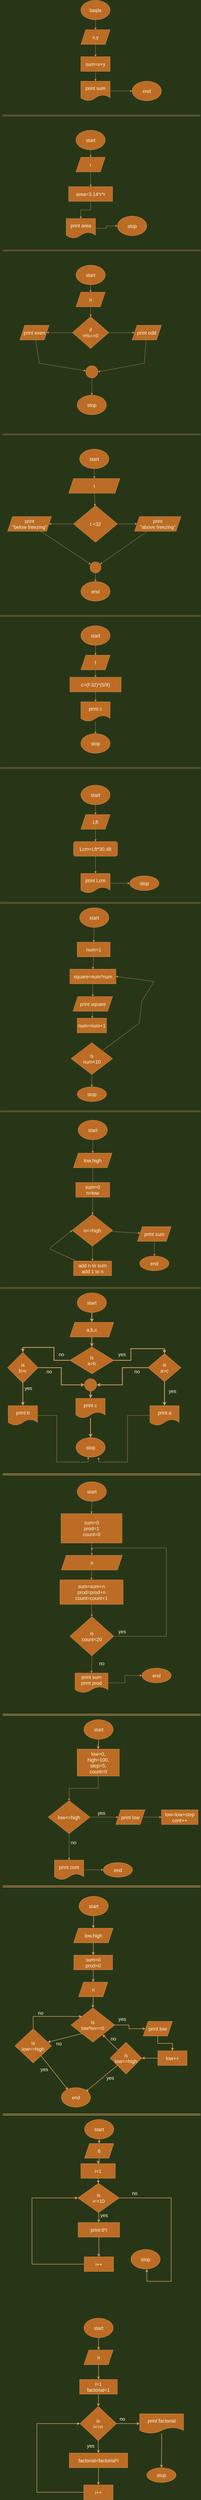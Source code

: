 <mxfile version="20.5.3" type="device"><diagram id="PaI5wKcL4Yu2L7rz-nTj" name="Page-1"><mxGraphModel dx="1089" dy="563" grid="1" gridSize="10" guides="1" tooltips="1" connect="1" arrows="1" fold="1" page="1" pageScale="1" pageWidth="827" pageHeight="1169" background="#283618" math="0" shadow="0"><root><mxCell id="0"/><mxCell id="1" parent="0"/><mxCell id="kunDtnmiBKAwgmhGxD-0-13" value="" style="edgeStyle=orthogonalEdgeStyle;rounded=0;orthogonalLoop=1;jettySize=auto;html=1;strokeColor=#DDA15E;fontSize=20;fontColor=#FEFAE0;fillColor=#BC6C25;labelBackgroundColor=#283618;" edge="1" parent="1" source="kunDtnmiBKAwgmhGxD-0-4" target="kunDtnmiBKAwgmhGxD-0-5"><mxGeometry relative="1" as="geometry"/></mxCell><mxCell id="kunDtnmiBKAwgmhGxD-0-4" value="başla" style="ellipse;whiteSpace=wrap;html=1;strokeColor=#DDA15E;fontSize=20;fontColor=#FEFAE0;fillColor=#BC6C25;" vertex="1" parent="1"><mxGeometry x="330" y="30" width="120" height="80" as="geometry"/></mxCell><mxCell id="kunDtnmiBKAwgmhGxD-0-14" value="" style="edgeStyle=orthogonalEdgeStyle;rounded=0;orthogonalLoop=1;jettySize=auto;html=1;strokeColor=#DDA15E;fontSize=20;fontColor=#FEFAE0;fillColor=#BC6C25;labelBackgroundColor=#283618;" edge="1" parent="1" source="kunDtnmiBKAwgmhGxD-0-5" target="kunDtnmiBKAwgmhGxD-0-7"><mxGeometry relative="1" as="geometry"/></mxCell><mxCell id="kunDtnmiBKAwgmhGxD-0-5" value="x,y" style="shape=parallelogram;perimeter=parallelogramPerimeter;whiteSpace=wrap;html=1;fixedSize=1;strokeColor=#DDA15E;fontSize=20;fontColor=#FEFAE0;fillColor=#BC6C25;" vertex="1" parent="1"><mxGeometry x="330" y="150" width="120" height="60" as="geometry"/></mxCell><mxCell id="kunDtnmiBKAwgmhGxD-0-15" value="" style="edgeStyle=orthogonalEdgeStyle;rounded=0;orthogonalLoop=1;jettySize=auto;html=1;strokeColor=#DDA15E;fontSize=20;fontColor=#FEFAE0;fillColor=#BC6C25;labelBackgroundColor=#283618;" edge="1" parent="1" source="kunDtnmiBKAwgmhGxD-0-7" target="kunDtnmiBKAwgmhGxD-0-11"><mxGeometry relative="1" as="geometry"/></mxCell><mxCell id="kunDtnmiBKAwgmhGxD-0-7" value="sum=x+y" style="rounded=0;whiteSpace=wrap;html=1;strokeColor=#DDA15E;fontSize=20;fontColor=#FEFAE0;fillColor=#BC6C25;" vertex="1" parent="1"><mxGeometry x="330" y="260" width="120" height="60" as="geometry"/></mxCell><mxCell id="kunDtnmiBKAwgmhGxD-0-8" style="edgeStyle=orthogonalEdgeStyle;rounded=0;orthogonalLoop=1;jettySize=auto;html=1;exitX=0.5;exitY=1;exitDx=0;exitDy=0;strokeColor=#DDA15E;fontSize=20;fontColor=#FEFAE0;fillColor=#BC6C25;labelBackgroundColor=#283618;" edge="1" parent="1" source="kunDtnmiBKAwgmhGxD-0-5" target="kunDtnmiBKAwgmhGxD-0-5"><mxGeometry relative="1" as="geometry"/></mxCell><mxCell id="kunDtnmiBKAwgmhGxD-0-16" value="" style="edgeStyle=orthogonalEdgeStyle;rounded=0;orthogonalLoop=1;jettySize=auto;html=1;strokeColor=#DDA15E;fontSize=20;fontColor=#FEFAE0;fillColor=#BC6C25;labelBackgroundColor=#283618;" edge="1" parent="1" source="kunDtnmiBKAwgmhGxD-0-11" target="kunDtnmiBKAwgmhGxD-0-12"><mxGeometry relative="1" as="geometry"/></mxCell><mxCell id="kunDtnmiBKAwgmhGxD-0-11" value="print sum" style="shape=document;whiteSpace=wrap;html=1;boundedLbl=1;strokeColor=#DDA15E;fontSize=20;fontColor=#FEFAE0;fillColor=#BC6C25;" vertex="1" parent="1"><mxGeometry x="330" y="360" width="120" height="80" as="geometry"/></mxCell><mxCell id="kunDtnmiBKAwgmhGxD-0-12" value="end" style="ellipse;whiteSpace=wrap;html=1;strokeColor=#DDA15E;fontSize=20;fontColor=#FEFAE0;fillColor=#BC6C25;" vertex="1" parent="1"><mxGeometry x="540" y="360" width="120" height="80" as="geometry"/></mxCell><mxCell id="kunDtnmiBKAwgmhGxD-0-28" value="" style="edgeStyle=orthogonalEdgeStyle;rounded=0;orthogonalLoop=1;jettySize=auto;html=1;strokeColor=#DDA15E;fontSize=20;fontColor=#FEFAE0;fillColor=#BC6C25;labelBackgroundColor=#283618;" edge="1" parent="1" source="kunDtnmiBKAwgmhGxD-0-17" target="kunDtnmiBKAwgmhGxD-0-18"><mxGeometry relative="1" as="geometry"/></mxCell><mxCell id="kunDtnmiBKAwgmhGxD-0-17" value="start" style="ellipse;whiteSpace=wrap;html=1;strokeColor=#DDA15E;fontSize=20;fontColor=#FEFAE0;fillColor=#BC6C25;" vertex="1" parent="1"><mxGeometry x="310" y="560" width="120" height="80" as="geometry"/></mxCell><mxCell id="kunDtnmiBKAwgmhGxD-0-29" value="" style="edgeStyle=orthogonalEdgeStyle;rounded=0;orthogonalLoop=1;jettySize=auto;html=1;strokeColor=#DDA15E;fontSize=20;fontColor=#FEFAE0;fillColor=#BC6C25;labelBackgroundColor=#283618;" edge="1" parent="1" source="kunDtnmiBKAwgmhGxD-0-18" target="kunDtnmiBKAwgmhGxD-0-27"><mxGeometry relative="1" as="geometry"/></mxCell><mxCell id="kunDtnmiBKAwgmhGxD-0-18" value="r" style="shape=parallelogram;perimeter=parallelogramPerimeter;whiteSpace=wrap;html=1;fixedSize=1;strokeColor=#DDA15E;fontSize=20;fontColor=#FEFAE0;fillColor=#BC6C25;" vertex="1" parent="1"><mxGeometry x="310" y="670" width="120" height="60" as="geometry"/></mxCell><mxCell id="kunDtnmiBKAwgmhGxD-0-32" value="" style="edgeStyle=orthogonalEdgeStyle;rounded=0;orthogonalLoop=1;jettySize=auto;html=1;strokeColor=#DDA15E;fontSize=20;fontColor=#FEFAE0;fillColor=#BC6C25;labelBackgroundColor=#283618;" edge="1" parent="1" source="kunDtnmiBKAwgmhGxD-0-27" target="kunDtnmiBKAwgmhGxD-0-30"><mxGeometry relative="1" as="geometry"/></mxCell><mxCell id="kunDtnmiBKAwgmhGxD-0-27" value="area=3.14*r*r" style="rounded=0;whiteSpace=wrap;html=1;strokeColor=#DDA15E;strokeWidth=1;fontSize=20;fontColor=#FEFAE0;fillColor=#BC6C25;" vertex="1" parent="1"><mxGeometry x="280" y="790" width="180" height="60" as="geometry"/></mxCell><mxCell id="kunDtnmiBKAwgmhGxD-0-33" value="" style="edgeStyle=orthogonalEdgeStyle;rounded=0;orthogonalLoop=1;jettySize=auto;html=1;strokeColor=#DDA15E;fontSize=20;fontColor=#FEFAE0;fillColor=#BC6C25;labelBackgroundColor=#283618;" edge="1" parent="1" source="kunDtnmiBKAwgmhGxD-0-30" target="kunDtnmiBKAwgmhGxD-0-31"><mxGeometry relative="1" as="geometry"/></mxCell><mxCell id="kunDtnmiBKAwgmhGxD-0-30" value="print area" style="shape=document;whiteSpace=wrap;html=1;boundedLbl=1;strokeColor=#DDA15E;strokeWidth=1;fontSize=20;fontColor=#FEFAE0;fillColor=#BC6C25;" vertex="1" parent="1"><mxGeometry x="270" y="920" width="120" height="80" as="geometry"/></mxCell><mxCell id="kunDtnmiBKAwgmhGxD-0-31" value="stop" style="ellipse;whiteSpace=wrap;html=1;strokeColor=#DDA15E;strokeWidth=1;fontSize=20;fontColor=#FEFAE0;fillColor=#BC6C25;" vertex="1" parent="1"><mxGeometry x="480" y="910" width="120" height="80" as="geometry"/></mxCell><mxCell id="kunDtnmiBKAwgmhGxD-0-66" value="" style="edgeStyle=none;rounded=0;orthogonalLoop=1;jettySize=auto;html=1;strokeColor=#DDA15E;fontSize=20;fontColor=#FEFAE0;fillColor=#BC6C25;labelBackgroundColor=#283618;" edge="1" parent="1" source="kunDtnmiBKAwgmhGxD-0-34" target="kunDtnmiBKAwgmhGxD-0-37"><mxGeometry relative="1" as="geometry"/></mxCell><mxCell id="kunDtnmiBKAwgmhGxD-0-34" value="start" style="ellipse;whiteSpace=wrap;html=1;strokeColor=#DDA15E;strokeWidth=1;fontSize=20;fontColor=#FEFAE0;fillColor=#BC6C25;" vertex="1" parent="1"><mxGeometry x="310" y="1110" width="120" height="80" as="geometry"/></mxCell><mxCell id="kunDtnmiBKAwgmhGxD-0-67" value="" style="edgeStyle=none;rounded=0;orthogonalLoop=1;jettySize=auto;html=1;strokeColor=#DDA15E;fontSize=20;fontColor=#FEFAE0;fillColor=#BC6C25;labelBackgroundColor=#283618;" edge="1" parent="1" source="kunDtnmiBKAwgmhGxD-0-37" target="kunDtnmiBKAwgmhGxD-0-38"><mxGeometry relative="1" as="geometry"/></mxCell><mxCell id="kunDtnmiBKAwgmhGxD-0-37" value="n" style="shape=parallelogram;perimeter=parallelogramPerimeter;whiteSpace=wrap;html=1;fixedSize=1;strokeColor=#DDA15E;strokeWidth=1;fontSize=20;fontColor=#FEFAE0;fillColor=#BC6C25;" vertex="1" parent="1"><mxGeometry x="310" y="1220" width="120" height="60" as="geometry"/></mxCell><mxCell id="kunDtnmiBKAwgmhGxD-0-42" value="" style="edgeStyle=orthogonalEdgeStyle;rounded=0;orthogonalLoop=1;jettySize=auto;html=1;strokeColor=#DDA15E;fontSize=20;fontColor=#FEFAE0;fillColor=#BC6C25;labelBackgroundColor=#283618;" edge="1" parent="1" source="kunDtnmiBKAwgmhGxD-0-38" target="kunDtnmiBKAwgmhGxD-0-41"><mxGeometry relative="1" as="geometry"/></mxCell><mxCell id="kunDtnmiBKAwgmhGxD-0-43" value="" style="edgeStyle=orthogonalEdgeStyle;rounded=0;orthogonalLoop=1;jettySize=auto;html=1;strokeColor=#DDA15E;fontSize=20;fontColor=#FEFAE0;fillColor=#BC6C25;align=center;labelBackgroundColor=#283618;" edge="1" parent="1" source="kunDtnmiBKAwgmhGxD-0-38" target="kunDtnmiBKAwgmhGxD-0-39"><mxGeometry relative="1" as="geometry"><Array as="points"><mxPoint x="500" y="1385"/><mxPoint x="500" y="1385"/></Array></mxGeometry></mxCell><mxCell id="kunDtnmiBKAwgmhGxD-0-38" value="if&lt;br&gt;n%==0" style="rhombus;whiteSpace=wrap;html=1;strokeColor=#DDA15E;strokeWidth=1;fontSize=20;fontColor=#FEFAE0;fillColor=#BC6C25;" vertex="1" parent="1"><mxGeometry x="295" y="1320" width="150" height="130" as="geometry"/></mxCell><mxCell id="kunDtnmiBKAwgmhGxD-0-64" style="edgeStyle=none;rounded=0;orthogonalLoop=1;jettySize=auto;html=1;entryX=1;entryY=0.5;entryDx=0;entryDy=0;strokeColor=#DDA15E;fontSize=20;fontColor=#FEFAE0;fillColor=#BC6C25;labelBackgroundColor=#283618;" edge="1" parent="1" source="kunDtnmiBKAwgmhGxD-0-39" target="kunDtnmiBKAwgmhGxD-0-63"><mxGeometry relative="1" as="geometry"><Array as="points"><mxPoint x="590" y="1510"/></Array></mxGeometry></mxCell><mxCell id="kunDtnmiBKAwgmhGxD-0-39" value="print odd" style="shape=parallelogram;perimeter=parallelogramPerimeter;whiteSpace=wrap;html=1;fixedSize=1;fontSize=20;fillColor=#BC6C25;strokeColor=#DDA15E;fontColor=#FEFAE0;strokeWidth=1;" vertex="1" parent="1"><mxGeometry x="540" y="1355" width="120" height="60" as="geometry"/></mxCell><mxCell id="kunDtnmiBKAwgmhGxD-0-60" style="edgeStyle=none;rounded=0;orthogonalLoop=1;jettySize=auto;html=1;strokeColor=#DDA15E;fontSize=20;fontColor=#FEFAE0;fillColor=#BC6C25;labelBackgroundColor=#283618;" edge="1" parent="1" source="kunDtnmiBKAwgmhGxD-0-41" target="kunDtnmiBKAwgmhGxD-0-63"><mxGeometry relative="1" as="geometry"><mxPoint x="320" y="1500" as="targetPoint"/><Array as="points"><mxPoint x="160" y="1510"/></Array></mxGeometry></mxCell><mxCell id="kunDtnmiBKAwgmhGxD-0-41" value="print even" style="shape=parallelogram;perimeter=parallelogramPerimeter;whiteSpace=wrap;html=1;fixedSize=1;fontSize=20;fillColor=#BC6C25;strokeColor=#DDA15E;fontColor=#FEFAE0;strokeWidth=1;" vertex="1" parent="1"><mxGeometry x="80" y="1355" width="120" height="60" as="geometry"/></mxCell><mxCell id="kunDtnmiBKAwgmhGxD-0-46" value="stop" style="ellipse;whiteSpace=wrap;html=1;strokeColor=#DDA15E;strokeWidth=1;fontSize=20;fontColor=#FEFAE0;fillColor=#BC6C25;" vertex="1" parent="1"><mxGeometry x="315" y="1640" width="120" height="80" as="geometry"/></mxCell><mxCell id="kunDtnmiBKAwgmhGxD-0-65" value="" style="edgeStyle=none;rounded=0;orthogonalLoop=1;jettySize=auto;html=1;strokeColor=#DDA15E;fontSize=20;fontColor=#FEFAE0;fillColor=#BC6C25;labelBackgroundColor=#283618;" edge="1" parent="1" source="kunDtnmiBKAwgmhGxD-0-63" target="kunDtnmiBKAwgmhGxD-0-46"><mxGeometry relative="1" as="geometry"/></mxCell><mxCell id="kunDtnmiBKAwgmhGxD-0-63" value="" style="ellipse;whiteSpace=wrap;html=1;aspect=fixed;strokeColor=#DDA15E;strokeWidth=1;fontSize=20;fontColor=#FEFAE0;fillColor=#BC6C25;" vertex="1" parent="1"><mxGeometry x="350" y="1520" width="50" height="50" as="geometry"/></mxCell><mxCell id="kunDtnmiBKAwgmhGxD-0-83" value="" style="edgeStyle=none;rounded=0;orthogonalLoop=1;jettySize=auto;html=1;strokeColor=#DDA15E;fontSize=20;fontColor=#FEFAE0;fillColor=#BC6C25;labelBackgroundColor=#283618;" edge="1" parent="1" source="kunDtnmiBKAwgmhGxD-0-68" target="kunDtnmiBKAwgmhGxD-0-69"><mxGeometry relative="1" as="geometry"/></mxCell><mxCell id="kunDtnmiBKAwgmhGxD-0-68" value="start" style="ellipse;whiteSpace=wrap;html=1;strokeColor=#DDA15E;strokeWidth=1;fontSize=20;fontColor=#FEFAE0;fillColor=#BC6C25;" vertex="1" parent="1"><mxGeometry x="325" y="1860" width="120" height="80" as="geometry"/></mxCell><mxCell id="kunDtnmiBKAwgmhGxD-0-78" value="" style="edgeStyle=none;rounded=0;orthogonalLoop=1;jettySize=auto;html=1;strokeColor=#DDA15E;fontSize=20;fontColor=#FEFAE0;fillColor=#BC6C25;labelBackgroundColor=#283618;" edge="1" parent="1" source="kunDtnmiBKAwgmhGxD-0-69" target="kunDtnmiBKAwgmhGxD-0-70"><mxGeometry relative="1" as="geometry"/></mxCell><mxCell id="kunDtnmiBKAwgmhGxD-0-69" value="t" style="shape=parallelogram;perimeter=parallelogramPerimeter;whiteSpace=wrap;html=1;fixedSize=1;strokeColor=#DDA15E;strokeWidth=1;fontSize=20;fontColor=#FEFAE0;fillColor=#BC6C25;" vertex="1" parent="1"><mxGeometry x="280" y="1980" width="210" height="60" as="geometry"/></mxCell><mxCell id="kunDtnmiBKAwgmhGxD-0-72" value="" style="edgeStyle=none;rounded=0;orthogonalLoop=1;jettySize=auto;html=1;strokeColor=#DDA15E;fontSize=20;fontColor=#FEFAE0;fillColor=#BC6C25;labelBackgroundColor=#283618;" edge="1" parent="1" source="kunDtnmiBKAwgmhGxD-0-70" target="kunDtnmiBKAwgmhGxD-0-71"><mxGeometry relative="1" as="geometry"/></mxCell><mxCell id="kunDtnmiBKAwgmhGxD-0-74" value="" style="edgeStyle=none;rounded=0;orthogonalLoop=1;jettySize=auto;html=1;strokeColor=#DDA15E;fontSize=20;fontColor=#FEFAE0;fillColor=#BC6C25;labelBackgroundColor=#283618;" edge="1" parent="1" source="kunDtnmiBKAwgmhGxD-0-70" target="kunDtnmiBKAwgmhGxD-0-73"><mxGeometry relative="1" as="geometry"/></mxCell><mxCell id="kunDtnmiBKAwgmhGxD-0-70" value="t &amp;lt;32" style="rhombus;whiteSpace=wrap;html=1;strokeColor=#DDA15E;strokeWidth=1;fontSize=20;fontColor=#FEFAE0;fillColor=#BC6C25;" vertex="1" parent="1"><mxGeometry x="300" y="2090" width="180" height="150" as="geometry"/></mxCell><mxCell id="kunDtnmiBKAwgmhGxD-0-76" style="edgeStyle=none;rounded=0;orthogonalLoop=1;jettySize=auto;html=1;strokeColor=#DDA15E;fontSize=20;fontColor=#FEFAE0;fillColor=#BC6C25;labelBackgroundColor=#283618;" edge="1" parent="1" source="kunDtnmiBKAwgmhGxD-0-71" target="kunDtnmiBKAwgmhGxD-0-75"><mxGeometry relative="1" as="geometry"/></mxCell><mxCell id="kunDtnmiBKAwgmhGxD-0-71" value="print&lt;br&gt;&quot;above freezing&quot;" style="shape=parallelogram;perimeter=parallelogramPerimeter;whiteSpace=wrap;html=1;fixedSize=1;fontSize=20;fillColor=#BC6C25;strokeColor=#DDA15E;fontColor=#FEFAE0;strokeWidth=1;" vertex="1" parent="1"><mxGeometry x="550" y="2135" width="190" height="60" as="geometry"/></mxCell><mxCell id="kunDtnmiBKAwgmhGxD-0-77" style="edgeStyle=none;rounded=0;orthogonalLoop=1;jettySize=auto;html=1;strokeColor=#DDA15E;fontSize=20;fontColor=#FEFAE0;fillColor=#BC6C25;labelBackgroundColor=#283618;" edge="1" parent="1" source="kunDtnmiBKAwgmhGxD-0-73" target="kunDtnmiBKAwgmhGxD-0-75"><mxGeometry relative="1" as="geometry"/></mxCell><mxCell id="kunDtnmiBKAwgmhGxD-0-73" value="print&lt;br&gt;&quot;below freezing&quot;" style="shape=parallelogram;perimeter=parallelogramPerimeter;whiteSpace=wrap;html=1;fixedSize=1;fontSize=20;fillColor=#BC6C25;strokeColor=#DDA15E;fontColor=#FEFAE0;strokeWidth=1;" vertex="1" parent="1"><mxGeometry x="30" y="2135" width="180" height="60" as="geometry"/></mxCell><mxCell id="kunDtnmiBKAwgmhGxD-0-80" value="" style="edgeStyle=none;rounded=0;orthogonalLoop=1;jettySize=auto;html=1;strokeColor=#DDA15E;fontSize=20;fontColor=#FEFAE0;fillColor=#BC6C25;labelBackgroundColor=#283618;" edge="1" parent="1" source="kunDtnmiBKAwgmhGxD-0-75" target="kunDtnmiBKAwgmhGxD-0-79"><mxGeometry relative="1" as="geometry"/></mxCell><mxCell id="kunDtnmiBKAwgmhGxD-0-75" value="" style="ellipse;whiteSpace=wrap;html=1;aspect=fixed;strokeColor=#DDA15E;strokeWidth=1;fontSize=20;fontColor=#FEFAE0;fillColor=#BC6C25;" vertex="1" parent="1"><mxGeometry x="367.5" y="2320" width="45" height="45" as="geometry"/></mxCell><mxCell id="kunDtnmiBKAwgmhGxD-0-79" value="end" style="ellipse;whiteSpace=wrap;html=1;strokeColor=#DDA15E;strokeWidth=1;fontSize=20;fontColor=#FEFAE0;fillColor=#BC6C25;" vertex="1" parent="1"><mxGeometry x="330" y="2400" width="120" height="80" as="geometry"/></mxCell><mxCell id="kunDtnmiBKAwgmhGxD-0-87" value="" style="edgeStyle=none;rounded=0;orthogonalLoop=1;jettySize=auto;html=1;strokeColor=#DDA15E;fontSize=20;fontColor=#FEFAE0;fillColor=#BC6C25;labelBackgroundColor=#283618;" edge="1" parent="1" source="kunDtnmiBKAwgmhGxD-0-81" target="kunDtnmiBKAwgmhGxD-0-84"><mxGeometry relative="1" as="geometry"/></mxCell><mxCell id="kunDtnmiBKAwgmhGxD-0-81" value="start" style="ellipse;whiteSpace=wrap;html=1;strokeColor=#DDA15E;strokeWidth=1;fontSize=20;fontColor=#FEFAE0;fillColor=#BC6C25;" vertex="1" parent="1"><mxGeometry x="330" y="2580" width="120" height="80" as="geometry"/></mxCell><mxCell id="kunDtnmiBKAwgmhGxD-0-88" value="" style="edgeStyle=none;rounded=0;orthogonalLoop=1;jettySize=auto;html=1;strokeColor=#DDA15E;fontSize=20;fontColor=#FEFAE0;fillColor=#BC6C25;labelBackgroundColor=#283618;" edge="1" parent="1" source="kunDtnmiBKAwgmhGxD-0-84" target="kunDtnmiBKAwgmhGxD-0-85"><mxGeometry relative="1" as="geometry"/></mxCell><mxCell id="kunDtnmiBKAwgmhGxD-0-84" value="f" style="shape=parallelogram;perimeter=parallelogramPerimeter;whiteSpace=wrap;html=1;fixedSize=1;strokeColor=#DDA15E;strokeWidth=1;fontSize=20;fontColor=#FEFAE0;fillColor=#BC6C25;" vertex="1" parent="1"><mxGeometry x="330" y="2700" width="120" height="60" as="geometry"/></mxCell><mxCell id="kunDtnmiBKAwgmhGxD-0-89" value="" style="edgeStyle=none;rounded=0;orthogonalLoop=1;jettySize=auto;html=1;strokeColor=#DDA15E;fontSize=20;fontColor=#FEFAE0;fillColor=#BC6C25;labelBackgroundColor=#283618;" edge="1" parent="1" source="kunDtnmiBKAwgmhGxD-0-85" target="kunDtnmiBKAwgmhGxD-0-86"><mxGeometry relative="1" as="geometry"/></mxCell><mxCell id="kunDtnmiBKAwgmhGxD-0-85" value="c=(f-32)*(5/9)" style="rounded=0;whiteSpace=wrap;html=1;strokeColor=#DDA15E;strokeWidth=1;fontSize=20;fontColor=#FEFAE0;fillColor=#BC6C25;" vertex="1" parent="1"><mxGeometry x="285" y="2790" width="210" height="60" as="geometry"/></mxCell><mxCell id="kunDtnmiBKAwgmhGxD-0-91" value="" style="edgeStyle=none;rounded=0;orthogonalLoop=1;jettySize=auto;html=1;strokeColor=#DDA15E;fontSize=20;fontColor=#FEFAE0;fillColor=#BC6C25;labelBackgroundColor=#283618;" edge="1" parent="1" source="kunDtnmiBKAwgmhGxD-0-86" target="kunDtnmiBKAwgmhGxD-0-90"><mxGeometry relative="1" as="geometry"/></mxCell><mxCell id="kunDtnmiBKAwgmhGxD-0-86" value="print c" style="shape=document;whiteSpace=wrap;html=1;boundedLbl=1;strokeColor=#DDA15E;strokeWidth=1;fontSize=20;fontColor=#FEFAE0;fillColor=#BC6C25;" vertex="1" parent="1"><mxGeometry x="330" y="2890" width="120" height="80" as="geometry"/></mxCell><mxCell id="kunDtnmiBKAwgmhGxD-0-90" value="stop" style="ellipse;whiteSpace=wrap;html=1;strokeColor=#DDA15E;strokeWidth=1;fontSize=20;fontColor=#FEFAE0;fillColor=#BC6C25;" vertex="1" parent="1"><mxGeometry x="330" y="3020" width="120" height="80" as="geometry"/></mxCell><mxCell id="kunDtnmiBKAwgmhGxD-0-100" value="" style="edgeStyle=none;rounded=0;orthogonalLoop=1;jettySize=auto;html=1;strokeColor=#DDA15E;fontSize=20;fontColor=#FEFAE0;fillColor=#BC6C25;labelBackgroundColor=#283618;" edge="1" parent="1" source="kunDtnmiBKAwgmhGxD-0-92" target="kunDtnmiBKAwgmhGxD-0-93"><mxGeometry relative="1" as="geometry"/></mxCell><mxCell id="kunDtnmiBKAwgmhGxD-0-92" value="start" style="ellipse;whiteSpace=wrap;html=1;strokeColor=#DDA15E;strokeWidth=1;fontSize=20;fontColor=#FEFAE0;fillColor=#BC6C25;" vertex="1" parent="1"><mxGeometry x="330" y="3230" width="120" height="80" as="geometry"/></mxCell><mxCell id="kunDtnmiBKAwgmhGxD-0-95" value="" style="edgeStyle=none;rounded=0;orthogonalLoop=1;jettySize=auto;html=1;strokeColor=#DDA15E;fontSize=20;fontColor=#FEFAE0;fillColor=#BC6C25;labelBackgroundColor=#283618;" edge="1" parent="1" source="kunDtnmiBKAwgmhGxD-0-93" target="kunDtnmiBKAwgmhGxD-0-94"><mxGeometry relative="1" as="geometry"/></mxCell><mxCell id="kunDtnmiBKAwgmhGxD-0-93" value="Lft" style="shape=parallelogram;perimeter=parallelogramPerimeter;whiteSpace=wrap;html=1;fixedSize=1;strokeColor=#DDA15E;strokeWidth=1;fontSize=20;fontColor=#FEFAE0;fillColor=#BC6C25;" vertex="1" parent="1"><mxGeometry x="330" y="3350" width="120" height="60" as="geometry"/></mxCell><mxCell id="kunDtnmiBKAwgmhGxD-0-97" value="" style="edgeStyle=none;rounded=0;orthogonalLoop=1;jettySize=auto;html=1;strokeColor=#DDA15E;fontSize=20;fontColor=#FEFAE0;fillColor=#BC6C25;labelBackgroundColor=#283618;" edge="1" parent="1" source="kunDtnmiBKAwgmhGxD-0-94" target="kunDtnmiBKAwgmhGxD-0-96"><mxGeometry relative="1" as="geometry"/></mxCell><mxCell id="kunDtnmiBKAwgmhGxD-0-94" value="Lcm=Lft*30.48" style="rounded=1;whiteSpace=wrap;html=1;fontSize=20;fillColor=#BC6C25;strokeColor=#DDA15E;fontColor=#FEFAE0;strokeWidth=1;" vertex="1" parent="1"><mxGeometry x="300" y="3460" width="180" height="60" as="geometry"/></mxCell><mxCell id="kunDtnmiBKAwgmhGxD-0-99" value="" style="edgeStyle=none;rounded=0;orthogonalLoop=1;jettySize=auto;html=1;strokeColor=#DDA15E;fontSize=20;fontColor=#FEFAE0;fillColor=#BC6C25;labelBackgroundColor=#283618;" edge="1" parent="1" source="kunDtnmiBKAwgmhGxD-0-96" target="kunDtnmiBKAwgmhGxD-0-98"><mxGeometry relative="1" as="geometry"/></mxCell><mxCell id="kunDtnmiBKAwgmhGxD-0-96" value="print Lcm" style="shape=document;whiteSpace=wrap;html=1;boundedLbl=1;fontSize=20;fillColor=#BC6C25;strokeColor=#DDA15E;fontColor=#FEFAE0;rounded=1;strokeWidth=1;" vertex="1" parent="1"><mxGeometry x="330" y="3590" width="120" height="80" as="geometry"/></mxCell><mxCell id="kunDtnmiBKAwgmhGxD-0-98" value="stop" style="ellipse;whiteSpace=wrap;html=1;fontSize=20;fillColor=#BC6C25;strokeColor=#DDA15E;fontColor=#FEFAE0;rounded=1;strokeWidth=1;" vertex="1" parent="1"><mxGeometry x="530" y="3600" width="120" height="60" as="geometry"/></mxCell><mxCell id="kunDtnmiBKAwgmhGxD-0-107" value="" style="edgeStyle=none;rounded=0;orthogonalLoop=1;jettySize=auto;html=1;strokeColor=#DDA15E;fontSize=20;fontColor=#FEFAE0;fillColor=#BC6C25;labelBackgroundColor=#283618;" edge="1" parent="1" source="kunDtnmiBKAwgmhGxD-0-101" target="kunDtnmiBKAwgmhGxD-0-102"><mxGeometry relative="1" as="geometry"/></mxCell><mxCell id="kunDtnmiBKAwgmhGxD-0-101" value="start" style="ellipse;whiteSpace=wrap;html=1;strokeColor=#DDA15E;strokeWidth=1;fontSize=20;fontColor=#FEFAE0;fillColor=#BC6C25;" vertex="1" parent="1"><mxGeometry x="325" y="3730" width="120" height="80" as="geometry"/></mxCell><mxCell id="kunDtnmiBKAwgmhGxD-0-104" value="" style="edgeStyle=none;rounded=0;orthogonalLoop=1;jettySize=auto;html=1;strokeColor=#DDA15E;fontSize=20;fontColor=#FEFAE0;fillColor=#BC6C25;labelBackgroundColor=#283618;" edge="1" parent="1" source="kunDtnmiBKAwgmhGxD-0-102" target="kunDtnmiBKAwgmhGxD-0-103"><mxGeometry relative="1" as="geometry"/></mxCell><mxCell id="kunDtnmiBKAwgmhGxD-0-102" value="num=1" style="rounded=0;whiteSpace=wrap;html=1;strokeColor=#DDA15E;strokeWidth=1;fontSize=20;fontColor=#FEFAE0;fillColor=#BC6C25;" vertex="1" parent="1"><mxGeometry x="315" y="3870" width="135" height="60" as="geometry"/></mxCell><mxCell id="kunDtnmiBKAwgmhGxD-0-108" value="" style="edgeStyle=none;rounded=0;orthogonalLoop=1;jettySize=auto;html=1;strokeColor=#DDA15E;fontSize=20;fontColor=#FEFAE0;fillColor=#BC6C25;labelBackgroundColor=#283618;" edge="1" parent="1" source="kunDtnmiBKAwgmhGxD-0-103" target="kunDtnmiBKAwgmhGxD-0-105"><mxGeometry relative="1" as="geometry"/></mxCell><mxCell id="kunDtnmiBKAwgmhGxD-0-103" value="square=num*num" style="whiteSpace=wrap;html=1;fontSize=20;fillColor=#BC6C25;strokeColor=#DDA15E;fontColor=#FEFAE0;rounded=0;strokeWidth=1;" vertex="1" parent="1"><mxGeometry x="285" y="3980" width="188.75" height="60" as="geometry"/></mxCell><mxCell id="kunDtnmiBKAwgmhGxD-0-109" value="" style="edgeStyle=none;rounded=0;orthogonalLoop=1;jettySize=auto;html=1;strokeColor=#DDA15E;fontSize=20;fontColor=#FEFAE0;fillColor=#BC6C25;labelBackgroundColor=#283618;" edge="1" parent="1" source="kunDtnmiBKAwgmhGxD-0-105" target="kunDtnmiBKAwgmhGxD-0-106"><mxGeometry relative="1" as="geometry"/></mxCell><mxCell id="kunDtnmiBKAwgmhGxD-0-105" value="print square" style="shape=parallelogram;perimeter=parallelogramPerimeter;whiteSpace=wrap;html=1;fixedSize=1;strokeColor=#DDA15E;strokeWidth=1;fontSize=20;fontColor=#FEFAE0;fillColor=#BC6C25;" vertex="1" parent="1"><mxGeometry x="297.5" y="4092" width="162.5" height="60" as="geometry"/></mxCell><mxCell id="kunDtnmiBKAwgmhGxD-0-106" value="num=num+1" style="rounded=0;whiteSpace=wrap;html=1;strokeColor=#DDA15E;strokeWidth=1;fontSize=20;fontColor=#FEFAE0;fillColor=#BC6C25;" vertex="1" parent="1"><mxGeometry x="315" y="4180" width="120" height="60" as="geometry"/></mxCell><mxCell id="kunDtnmiBKAwgmhGxD-0-112" style="edgeStyle=none;rounded=0;orthogonalLoop=1;jettySize=auto;html=1;strokeColor=#DDA15E;fontSize=20;fontColor=#FEFAE0;fillColor=#BC6C25;entryX=1;entryY=0.5;entryDx=0;entryDy=0;labelBackgroundColor=#283618;" edge="1" parent="1" source="kunDtnmiBKAwgmhGxD-0-110" target="kunDtnmiBKAwgmhGxD-0-103"><mxGeometry relative="1" as="geometry"><mxPoint x="620" y="4070" as="targetPoint"/><Array as="points"><mxPoint x="570" y="4200"/><mxPoint x="580" y="4110"/><mxPoint x="630" y="4030"/></Array></mxGeometry></mxCell><mxCell id="kunDtnmiBKAwgmhGxD-0-114" value="" style="edgeStyle=none;rounded=0;orthogonalLoop=1;jettySize=auto;html=1;strokeColor=#DDA15E;fontSize=20;fontColor=#FEFAE0;fillColor=#BC6C25;labelBackgroundColor=#283618;" edge="1" parent="1" source="kunDtnmiBKAwgmhGxD-0-110" target="kunDtnmiBKAwgmhGxD-0-113"><mxGeometry relative="1" as="geometry"/></mxCell><mxCell id="kunDtnmiBKAwgmhGxD-0-110" value="is&lt;br&gt;num&amp;lt;10" style="rhombus;whiteSpace=wrap;html=1;strokeColor=#DDA15E;strokeWidth=1;fontSize=20;fontColor=#FEFAE0;fillColor=#BC6C25;" vertex="1" parent="1"><mxGeometry x="290" y="4280" width="170" height="130" as="geometry"/></mxCell><mxCell id="kunDtnmiBKAwgmhGxD-0-113" value="stop" style="ellipse;whiteSpace=wrap;html=1;fontSize=20;fillColor=#BC6C25;strokeColor=#DDA15E;fontColor=#FEFAE0;strokeWidth=1;" vertex="1" parent="1"><mxGeometry x="315" y="4460" width="120" height="60" as="geometry"/></mxCell><mxCell id="kunDtnmiBKAwgmhGxD-0-123" value="" style="edgeStyle=none;rounded=1;orthogonalLoop=1;jettySize=auto;html=1;strokeColor=#DDA15E;fontSize=20;fontColor=#FEFAE0;fillColor=#BC6C25;labelBackgroundColor=#283618;" edge="1" parent="1" source="kunDtnmiBKAwgmhGxD-0-115" target="kunDtnmiBKAwgmhGxD-0-122"><mxGeometry relative="1" as="geometry"/></mxCell><mxCell id="kunDtnmiBKAwgmhGxD-0-115" value="start" style="ellipse;whiteSpace=wrap;html=1;strokeColor=#DDA15E;strokeWidth=1;fontSize=20;fontColor=#FEFAE0;fillColor=#BC6C25;" vertex="1" parent="1"><mxGeometry x="318.75" y="4596" width="120" height="80" as="geometry"/></mxCell><mxCell id="kunDtnmiBKAwgmhGxD-0-116" value="" style="endArrow=none;html=1;rounded=1;strokeColor=#DDA15E;fontSize=20;fontColor=#FEFAE0;fillColor=#BC6C25;shape=link;labelBackgroundColor=#283618;" edge="1" parent="1"><mxGeometry width="50" height="50" relative="1" as="geometry"><mxPoint x="9" y="500" as="sourcePoint"/><mxPoint x="819" y="500" as="targetPoint"/></mxGeometry></mxCell><mxCell id="kunDtnmiBKAwgmhGxD-0-117" value="" style="endArrow=none;html=1;rounded=1;strokeColor=#DDA15E;fontSize=20;fontColor=#FEFAE0;fillColor=#BC6C25;shape=link;labelBackgroundColor=#283618;" edge="1" parent="1"><mxGeometry width="50" height="50" relative="1" as="geometry"><mxPoint x="10" y="1050" as="sourcePoint"/><mxPoint x="820" y="1050" as="targetPoint"/></mxGeometry></mxCell><mxCell id="kunDtnmiBKAwgmhGxD-0-118" value="" style="endArrow=none;html=1;rounded=1;strokeColor=#DDA15E;fontSize=20;fontColor=#FEFAE0;fillColor=#BC6C25;shape=link;labelBackgroundColor=#283618;" edge="1" parent="1"><mxGeometry width="50" height="50" relative="1" as="geometry"><mxPoint x="10" y="1800" as="sourcePoint"/><mxPoint x="820" y="1800" as="targetPoint"/></mxGeometry></mxCell><mxCell id="kunDtnmiBKAwgmhGxD-0-119" value="" style="endArrow=none;html=1;rounded=1;strokeColor=#DDA15E;fontSize=20;fontColor=#FEFAE0;fillColor=#BC6C25;shape=link;labelBackgroundColor=#283618;" edge="1" parent="1"><mxGeometry width="50" height="50" relative="1" as="geometry"><mxPoint y="2540" as="sourcePoint"/><mxPoint x="820" y="2540" as="targetPoint"/></mxGeometry></mxCell><mxCell id="kunDtnmiBKAwgmhGxD-0-120" value="" style="endArrow=none;html=1;rounded=1;strokeColor=#DDA15E;fontSize=20;fontColor=#FEFAE0;fillColor=#BC6C25;shape=link;labelBackgroundColor=#283618;" edge="1" parent="1"><mxGeometry width="50" height="50" relative="1" as="geometry"><mxPoint y="3160" as="sourcePoint"/><mxPoint x="820" y="3160" as="targetPoint"/></mxGeometry></mxCell><mxCell id="kunDtnmiBKAwgmhGxD-0-121" value="" style="endArrow=none;html=1;rounded=1;strokeColor=#DDA15E;fontSize=20;fontColor=#FEFAE0;fillColor=#BC6C25;shape=link;labelBackgroundColor=#283618;" edge="1" parent="1"><mxGeometry width="50" height="50" relative="1" as="geometry"><mxPoint y="3710" as="sourcePoint"/><mxPoint x="820" y="3710" as="targetPoint"/></mxGeometry></mxCell><mxCell id="kunDtnmiBKAwgmhGxD-0-125" value="" style="edgeStyle=none;rounded=1;orthogonalLoop=1;jettySize=auto;html=1;strokeColor=#DDA15E;fontSize=20;fontColor=#FEFAE0;fillColor=#BC6C25;labelBackgroundColor=#283618;" edge="1" parent="1" source="kunDtnmiBKAwgmhGxD-0-122"><mxGeometry relative="1" as="geometry"><mxPoint x="379.375" y="4910" as="targetPoint"/></mxGeometry></mxCell><mxCell id="kunDtnmiBKAwgmhGxD-0-122" value="low,high" style="shape=parallelogram;perimeter=parallelogramPerimeter;whiteSpace=wrap;html=1;fixedSize=1;fontSize=20;fillColor=#BC6C25;strokeColor=#DDA15E;fontColor=#FEFAE0;strokeWidth=1;" vertex="1" parent="1"><mxGeometry x="299.38" y="4730" width="158.75" height="60" as="geometry"/></mxCell><mxCell id="kunDtnmiBKAwgmhGxD-0-128" value="" style="edgeStyle=none;rounded=1;orthogonalLoop=1;jettySize=auto;html=1;strokeColor=#DDA15E;fontSize=20;fontColor=#FEFAE0;fillColor=#BC6C25;labelBackgroundColor=#283618;" edge="1" parent="1" source="kunDtnmiBKAwgmhGxD-0-126" target="kunDtnmiBKAwgmhGxD-0-127"><mxGeometry relative="1" as="geometry"/></mxCell><mxCell id="kunDtnmiBKAwgmhGxD-0-126" value="sum=0&lt;br&gt;n=low" style="rounded=0;whiteSpace=wrap;html=1;strokeColor=#DDA15E;strokeWidth=1;fontSize=20;fontColor=#FEFAE0;fillColor=#BC6C25;" vertex="1" parent="1"><mxGeometry x="309.38" y="4850" width="138.75" height="60" as="geometry"/></mxCell><mxCell id="kunDtnmiBKAwgmhGxD-0-130" value="" style="edgeStyle=none;rounded=1;orthogonalLoop=1;jettySize=auto;html=1;strokeColor=#DDA15E;fontSize=20;fontColor=#FEFAE0;fillColor=#BC6C25;labelBackgroundColor=#283618;" edge="1" parent="1" source="kunDtnmiBKAwgmhGxD-0-127" target="kunDtnmiBKAwgmhGxD-0-129"><mxGeometry relative="1" as="geometry"/></mxCell><mxCell id="kunDtnmiBKAwgmhGxD-0-134" value="" style="edgeStyle=none;rounded=1;orthogonalLoop=1;jettySize=auto;html=1;strokeColor=#DDA15E;fontSize=20;fontColor=#FEFAE0;fillColor=#BC6C25;labelBackgroundColor=#283618;" edge="1" parent="1" source="kunDtnmiBKAwgmhGxD-0-127" target="kunDtnmiBKAwgmhGxD-0-133"><mxGeometry relative="1" as="geometry"/></mxCell><mxCell id="kunDtnmiBKAwgmhGxD-0-127" value="n&amp;lt;=high" style="rhombus;whiteSpace=wrap;html=1;fontSize=20;fillColor=#BC6C25;strokeColor=#DDA15E;fontColor=#FEFAE0;rounded=0;strokeWidth=1;" vertex="1" parent="1"><mxGeometry x="294.37" y="4980" width="165.63" height="130" as="geometry"/></mxCell><mxCell id="kunDtnmiBKAwgmhGxD-0-132" value="" style="edgeStyle=none;rounded=1;orthogonalLoop=1;jettySize=auto;html=1;strokeColor=#DDA15E;fontSize=20;fontColor=#FEFAE0;fillColor=#BC6C25;labelBackgroundColor=#283618;" edge="1" parent="1" source="kunDtnmiBKAwgmhGxD-0-129" target="kunDtnmiBKAwgmhGxD-0-131"><mxGeometry relative="1" as="geometry"/></mxCell><mxCell id="kunDtnmiBKAwgmhGxD-0-129" value="print sum" style="shape=parallelogram;perimeter=parallelogramPerimeter;whiteSpace=wrap;html=1;fixedSize=1;fontSize=20;fillColor=#BC6C25;strokeColor=#DDA15E;fontColor=#FEFAE0;rounded=0;strokeWidth=1;" vertex="1" parent="1"><mxGeometry x="561.57" y="5030" width="138.43" height="60" as="geometry"/></mxCell><mxCell id="kunDtnmiBKAwgmhGxD-0-131" value="end" style="ellipse;whiteSpace=wrap;html=1;fontSize=20;fillColor=#BC6C25;strokeColor=#DDA15E;fontColor=#FEFAE0;rounded=0;strokeWidth=1;" vertex="1" parent="1"><mxGeometry x="570.785" y="5150" width="120" height="60" as="geometry"/></mxCell><mxCell id="kunDtnmiBKAwgmhGxD-0-138" style="edgeStyle=none;rounded=1;orthogonalLoop=1;jettySize=auto;html=1;entryX=0;entryY=0.5;entryDx=0;entryDy=0;strokeColor=#DDA15E;fontSize=20;fontColor=#FEFAE0;fillColor=#BC6C25;labelBackgroundColor=#283618;" edge="1" parent="1" source="kunDtnmiBKAwgmhGxD-0-133" target="kunDtnmiBKAwgmhGxD-0-127"><mxGeometry relative="1" as="geometry"><Array as="points"><mxPoint x="200" y="5120"/></Array></mxGeometry></mxCell><mxCell id="kunDtnmiBKAwgmhGxD-0-133" value="add n to sum&lt;br&gt;add 1 to n" style="whiteSpace=wrap;html=1;fontSize=20;fillColor=#BC6C25;strokeColor=#DDA15E;fontColor=#FEFAE0;rounded=0;strokeWidth=1;" vertex="1" parent="1"><mxGeometry x="300" y="5170" width="155.94" height="60" as="geometry"/></mxCell><mxCell id="kunDtnmiBKAwgmhGxD-0-139" value="" style="endArrow=none;html=1;rounded=1;strokeColor=#DDA15E;fontSize=20;fontColor=#FEFAE0;fillColor=#BC6C25;shape=link;labelBackgroundColor=#283618;" edge="1" parent="1"><mxGeometry width="50" height="50" relative="1" as="geometry"><mxPoint y="4560" as="sourcePoint"/><mxPoint x="820" y="4560" as="targetPoint"/></mxGeometry></mxCell><mxCell id="kunDtnmiBKAwgmhGxD-0-140" value="" style="endArrow=none;html=1;rounded=1;strokeColor=#DDA15E;fontSize=20;fontColor=#FEFAE0;fillColor=#BC6C25;shape=link;labelBackgroundColor=#283618;" edge="1" parent="1"><mxGeometry width="50" height="50" relative="1" as="geometry"><mxPoint y="5280" as="sourcePoint"/><mxPoint x="820" y="5280" as="targetPoint"/></mxGeometry></mxCell><mxCell id="732Rum0NzGbLFxxeVhpP-28" value="" style="edgeStyle=orthogonalEdgeStyle;rounded=0;orthogonalLoop=1;jettySize=auto;html=1;strokeColor=#DDA15E;strokeWidth=3;fontSize=20;fontColor=#FEFAE0;fillColor=#BC6C25;labelBackgroundColor=#283618;" edge="1" parent="1" source="732Rum0NzGbLFxxeVhpP-3" target="732Rum0NzGbLFxxeVhpP-4"><mxGeometry relative="1" as="geometry"/></mxCell><mxCell id="732Rum0NzGbLFxxeVhpP-3" value="start" style="ellipse;whiteSpace=wrap;html=1;strokeColor=#DDA15E;fontSize=20;fontColor=#FEFAE0;fillColor=#BC6C25;" vertex="1" parent="1"><mxGeometry x="315" y="5300" width="120" height="80" as="geometry"/></mxCell><mxCell id="732Rum0NzGbLFxxeVhpP-16" value="" style="edgeStyle=orthogonalEdgeStyle;rounded=0;orthogonalLoop=1;jettySize=auto;html=1;strokeColor=#DDA15E;strokeWidth=3;fontSize=20;fontColor=#FEFAE0;fillColor=#BC6C25;labelBackgroundColor=#283618;" edge="1" parent="1" source="732Rum0NzGbLFxxeVhpP-4" target="732Rum0NzGbLFxxeVhpP-5"><mxGeometry relative="1" as="geometry"/></mxCell><mxCell id="732Rum0NzGbLFxxeVhpP-4" value="a,b,c" style="shape=parallelogram;perimeter=parallelogramPerimeter;whiteSpace=wrap;html=1;fixedSize=1;strokeColor=#DDA15E;fontSize=20;fontColor=#FEFAE0;fillColor=#BC6C25;" vertex="1" parent="1"><mxGeometry x="285" y="5420" width="180" height="60" as="geometry"/></mxCell><mxCell id="732Rum0NzGbLFxxeVhpP-20" style="edgeStyle=orthogonalEdgeStyle;rounded=0;orthogonalLoop=1;jettySize=auto;html=1;entryX=0.5;entryY=0;entryDx=0;entryDy=0;strokeColor=#DDA15E;strokeWidth=3;fontSize=20;fontColor=#FEFAE0;fillColor=#BC6C25;labelBackgroundColor=#283618;" edge="1" parent="1" source="732Rum0NzGbLFxxeVhpP-5" target="732Rum0NzGbLFxxeVhpP-10"><mxGeometry relative="1" as="geometry"/></mxCell><mxCell id="732Rum0NzGbLFxxeVhpP-21" style="edgeStyle=orthogonalEdgeStyle;rounded=0;orthogonalLoop=1;jettySize=auto;html=1;entryX=0.5;entryY=0;entryDx=0;entryDy=0;strokeColor=#DDA15E;strokeWidth=3;fontSize=20;fontColor=#FEFAE0;fillColor=#BC6C25;labelBackgroundColor=#283618;" edge="1" parent="1" source="732Rum0NzGbLFxxeVhpP-5" target="732Rum0NzGbLFxxeVhpP-6"><mxGeometry relative="1" as="geometry"/></mxCell><mxCell id="732Rum0NzGbLFxxeVhpP-5" value="is&lt;br&gt;a&amp;gt;b" style="rhombus;whiteSpace=wrap;html=1;strokeColor=#DDA15E;fontSize=20;fontColor=#FEFAE0;fillColor=#BC6C25;" vertex="1" parent="1"><mxGeometry x="285" y="5520" width="180" height="110" as="geometry"/></mxCell><mxCell id="732Rum0NzGbLFxxeVhpP-18" style="edgeStyle=orthogonalEdgeStyle;rounded=0;orthogonalLoop=1;jettySize=auto;html=1;entryX=1;entryY=0.5;entryDx=0;entryDy=0;strokeColor=#DDA15E;strokeWidth=3;fontSize=20;fontColor=#FEFAE0;fillColor=#BC6C25;labelBackgroundColor=#283618;" edge="1" parent="1" source="732Rum0NzGbLFxxeVhpP-6" target="732Rum0NzGbLFxxeVhpP-24"><mxGeometry relative="1" as="geometry"/></mxCell><mxCell id="732Rum0NzGbLFxxeVhpP-22" value="" style="edgeStyle=orthogonalEdgeStyle;rounded=0;orthogonalLoop=1;jettySize=auto;html=1;strokeColor=#DDA15E;strokeWidth=3;fontSize=20;fontColor=#FEFAE0;fillColor=#BC6C25;labelBackgroundColor=#283618;" edge="1" parent="1" source="732Rum0NzGbLFxxeVhpP-6" target="732Rum0NzGbLFxxeVhpP-8"><mxGeometry relative="1" as="geometry"/></mxCell><mxCell id="732Rum0NzGbLFxxeVhpP-6" value="is&lt;br&gt;a&amp;gt;c" style="rhombus;whiteSpace=wrap;html=1;fontSize=20;fillColor=#BC6C25;strokeColor=#DDA15E;fontColor=#FEFAE0;" vertex="1" parent="1"><mxGeometry x="605" y="5547.5" width="135" height="115" as="geometry"/></mxCell><mxCell id="732Rum0NzGbLFxxeVhpP-31" style="edgeStyle=orthogonalEdgeStyle;rounded=0;orthogonalLoop=1;jettySize=auto;html=1;entryX=0.775;entryY=1.008;entryDx=0;entryDy=0;entryPerimeter=0;strokeColor=#DDA15E;fontSize=20;fontColor=#FEFAE0;fillColor=#BC6C25;labelBackgroundColor=#283618;" edge="1" parent="1" source="732Rum0NzGbLFxxeVhpP-8" target="732Rum0NzGbLFxxeVhpP-26"><mxGeometry relative="1" as="geometry"/></mxCell><mxCell id="732Rum0NzGbLFxxeVhpP-8" value="print a" style="shape=document;whiteSpace=wrap;html=1;boundedLbl=1;fontSize=20;fillColor=#BC6C25;strokeColor=#DDA15E;fontColor=#FEFAE0;" vertex="1" parent="1"><mxGeometry x="612.5" y="5760" width="120" height="80" as="geometry"/></mxCell><mxCell id="732Rum0NzGbLFxxeVhpP-19" style="edgeStyle=orthogonalEdgeStyle;rounded=0;orthogonalLoop=1;jettySize=auto;html=1;entryX=0;entryY=0.5;entryDx=0;entryDy=0;strokeColor=#DDA15E;strokeWidth=3;fontSize=20;fontColor=#FEFAE0;fillColor=#BC6C25;labelBackgroundColor=#283618;" edge="1" parent="1" source="732Rum0NzGbLFxxeVhpP-10" target="732Rum0NzGbLFxxeVhpP-24"><mxGeometry relative="1" as="geometry"/></mxCell><mxCell id="732Rum0NzGbLFxxeVhpP-23" value="" style="edgeStyle=orthogonalEdgeStyle;rounded=0;orthogonalLoop=1;jettySize=auto;html=1;strokeColor=#DDA15E;strokeWidth=3;fontSize=20;fontColor=#FEFAE0;fillColor=#BC6C25;labelBackgroundColor=#283618;" edge="1" parent="1" source="732Rum0NzGbLFxxeVhpP-10" target="732Rum0NzGbLFxxeVhpP-12"><mxGeometry relative="1" as="geometry"/></mxCell><mxCell id="732Rum0NzGbLFxxeVhpP-10" value="is&lt;br&gt;b&amp;gt;c" style="rhombus;whiteSpace=wrap;html=1;fontSize=20;fillColor=#BC6C25;strokeColor=#DDA15E;fontColor=#FEFAE0;" vertex="1" parent="1"><mxGeometry x="30" y="5542.5" width="125" height="125" as="geometry"/></mxCell><mxCell id="732Rum0NzGbLFxxeVhpP-34" style="edgeStyle=orthogonalEdgeStyle;rounded=0;orthogonalLoop=1;jettySize=auto;html=1;entryX=0.419;entryY=0.992;entryDx=0;entryDy=0;entryPerimeter=0;strokeColor=#DDA15E;fontSize=20;fontColor=#FEFAE0;fillColor=#BC6C25;labelBackgroundColor=#283618;" edge="1" parent="1" source="732Rum0NzGbLFxxeVhpP-12" target="732Rum0NzGbLFxxeVhpP-26"><mxGeometry relative="1" as="geometry"/></mxCell><mxCell id="732Rum0NzGbLFxxeVhpP-12" value="print b" style="shape=document;whiteSpace=wrap;html=1;boundedLbl=1;fontSize=20;fillColor=#BC6C25;strokeColor=#DDA15E;fontColor=#FEFAE0;" vertex="1" parent="1"><mxGeometry x="32.5" y="5760" width="120" height="80" as="geometry"/></mxCell><mxCell id="732Rum0NzGbLFxxeVhpP-27" value="" style="edgeStyle=orthogonalEdgeStyle;rounded=0;orthogonalLoop=1;jettySize=auto;html=1;strokeColor=#DDA15E;strokeWidth=3;fontSize=20;fontColor=#FEFAE0;fillColor=#BC6C25;labelBackgroundColor=#283618;" edge="1" parent="1" source="732Rum0NzGbLFxxeVhpP-17" target="732Rum0NzGbLFxxeVhpP-26"><mxGeometry relative="1" as="geometry"/></mxCell><mxCell id="732Rum0NzGbLFxxeVhpP-17" value="print c" style="shape=document;whiteSpace=wrap;html=1;boundedLbl=1;strokeColor=#DDA15E;fontSize=20;fontColor=#FEFAE0;fillColor=#BC6C25;" vertex="1" parent="1"><mxGeometry x="309.38" y="5730" width="120" height="80" as="geometry"/></mxCell><mxCell id="732Rum0NzGbLFxxeVhpP-25" value="" style="edgeStyle=orthogonalEdgeStyle;rounded=0;orthogonalLoop=1;jettySize=auto;html=1;strokeColor=#DDA15E;strokeWidth=3;fontSize=20;fontColor=#FEFAE0;fillColor=#BC6C25;labelBackgroundColor=#283618;" edge="1" parent="1" source="732Rum0NzGbLFxxeVhpP-24" target="732Rum0NzGbLFxxeVhpP-17"><mxGeometry relative="1" as="geometry"/></mxCell><mxCell id="732Rum0NzGbLFxxeVhpP-24" value="" style="ellipse;whiteSpace=wrap;html=1;aspect=fixed;strokeColor=#DDA15E;fontSize=20;fontColor=#FEFAE0;fillColor=#BC6C25;" vertex="1" parent="1"><mxGeometry x="345" y="5650" width="50" height="50" as="geometry"/></mxCell><mxCell id="732Rum0NzGbLFxxeVhpP-26" value="stop" style="ellipse;whiteSpace=wrap;html=1;strokeColor=#DDA15E;fontSize=20;fontColor=#FEFAE0;fillColor=#BC6C25;" vertex="1" parent="1"><mxGeometry x="310" y="5890" width="120" height="80" as="geometry"/></mxCell><mxCell id="732Rum0NzGbLFxxeVhpP-47" value="" style="edgeStyle=orthogonalEdgeStyle;rounded=0;orthogonalLoop=1;jettySize=auto;html=1;strokeColor=#DDA15E;fontSize=20;fontColor=#FEFAE0;fillColor=#BC6C25;labelBackgroundColor=#283618;" edge="1" parent="1" source="732Rum0NzGbLFxxeVhpP-30" target="732Rum0NzGbLFxxeVhpP-37"><mxGeometry relative="1" as="geometry"/></mxCell><mxCell id="732Rum0NzGbLFxxeVhpP-30" value="start" style="ellipse;whiteSpace=wrap;html=1;strokeColor=#DDA15E;fontSize=20;fontColor=#FEFAE0;fillColor=#BC6C25;" vertex="1" parent="1"><mxGeometry x="315" y="6070" width="120" height="80" as="geometry"/></mxCell><mxCell id="732Rum0NzGbLFxxeVhpP-48" value="" style="edgeStyle=orthogonalEdgeStyle;rounded=0;orthogonalLoop=1;jettySize=auto;html=1;strokeColor=#DDA15E;fontSize=20;fontColor=#FEFAE0;fillColor=#BC6C25;labelBackgroundColor=#283618;" edge="1" parent="1" source="732Rum0NzGbLFxxeVhpP-37" target="732Rum0NzGbLFxxeVhpP-38"><mxGeometry relative="1" as="geometry"/></mxCell><mxCell id="732Rum0NzGbLFxxeVhpP-37" value="sum=0&lt;br&gt;prod=1&lt;br&gt;count=0" style="rounded=0;whiteSpace=wrap;html=1;strokeColor=#DDA15E;fontSize=20;fontColor=#FEFAE0;fillColor=#BC6C25;" vertex="1" parent="1"><mxGeometry x="248.76" y="6200" width="250" height="120" as="geometry"/></mxCell><mxCell id="732Rum0NzGbLFxxeVhpP-49" value="" style="edgeStyle=orthogonalEdgeStyle;rounded=0;orthogonalLoop=1;jettySize=auto;html=1;strokeColor=#DDA15E;fontSize=20;fontColor=#FEFAE0;fillColor=#BC6C25;labelBackgroundColor=#283618;" edge="1" parent="1" source="732Rum0NzGbLFxxeVhpP-38" target="732Rum0NzGbLFxxeVhpP-39"><mxGeometry relative="1" as="geometry"/></mxCell><mxCell id="732Rum0NzGbLFxxeVhpP-38" value="n" style="shape=parallelogram;perimeter=parallelogramPerimeter;whiteSpace=wrap;html=1;fixedSize=1;strokeColor=#DDA15E;fontSize=20;fontColor=#FEFAE0;fillColor=#BC6C25;" vertex="1" parent="1"><mxGeometry x="250" y="6370" width="250" height="60" as="geometry"/></mxCell><mxCell id="732Rum0NzGbLFxxeVhpP-50" value="" style="edgeStyle=orthogonalEdgeStyle;rounded=0;orthogonalLoop=1;jettySize=auto;html=1;strokeColor=#DDA15E;fontSize=20;fontColor=#FEFAE0;fillColor=#BC6C25;labelBackgroundColor=#283618;" edge="1" parent="1" source="732Rum0NzGbLFxxeVhpP-39" target="732Rum0NzGbLFxxeVhpP-40"><mxGeometry relative="1" as="geometry"/></mxCell><mxCell id="732Rum0NzGbLFxxeVhpP-39" value="sum=sum+n&lt;br&gt;prod=prod+n&lt;br&gt;count=count+1" style="rounded=0;whiteSpace=wrap;html=1;strokeColor=#DDA15E;fontSize=20;fontColor=#FEFAE0;fillColor=#BC6C25;" vertex="1" parent="1"><mxGeometry x="244.38" y="6470" width="258.75" height="100" as="geometry"/></mxCell><mxCell id="732Rum0NzGbLFxxeVhpP-54" style="edgeStyle=orthogonalEdgeStyle;rounded=0;orthogonalLoop=1;jettySize=auto;html=1;strokeColor=#DDA15E;fontSize=20;fontColor=#FEFAE0;fillColor=#BC6C25;labelBackgroundColor=#283618;" edge="1" parent="1" source="732Rum0NzGbLFxxeVhpP-40"><mxGeometry relative="1" as="geometry"><mxPoint x="375" y="6350" as="targetPoint"/><Array as="points"><mxPoint x="680" y="6700"/><mxPoint x="680" y="6340"/></Array></mxGeometry></mxCell><mxCell id="732Rum0NzGbLFxxeVhpP-58" value="" style="edgeStyle=orthogonalEdgeStyle;rounded=0;orthogonalLoop=1;jettySize=auto;html=1;strokeColor=#DDA15E;fontSize=20;fontColor=#FEFAE0;fillColor=#BC6C25;labelBackgroundColor=#283618;" edge="1" parent="1" source="732Rum0NzGbLFxxeVhpP-40" target="732Rum0NzGbLFxxeVhpP-57"><mxGeometry relative="1" as="geometry"/></mxCell><mxCell id="732Rum0NzGbLFxxeVhpP-40" value="is&lt;br&gt;count&amp;lt;20" style="rhombus;whiteSpace=wrap;html=1;strokeColor=#DDA15E;fontSize=20;fontColor=#FEFAE0;fillColor=#BC6C25;" vertex="1" parent="1"><mxGeometry x="285" y="6620" width="180" height="160" as="geometry"/></mxCell><mxCell id="732Rum0NzGbLFxxeVhpP-44" value="no" style="text;html=1;align=center;verticalAlign=middle;resizable=0;points=[];autosize=1;strokeColor=none;fillColor=none;fontSize=20;fontColor=#FEFAE0;" vertex="1" parent="1"><mxGeometry x="390.0" y="6790" width="50" height="40" as="geometry"/></mxCell><mxCell id="732Rum0NzGbLFxxeVhpP-60" value="" style="edgeStyle=orthogonalEdgeStyle;rounded=0;orthogonalLoop=1;jettySize=auto;html=1;strokeColor=#DDA15E;fontSize=20;fontColor=#FEFAE0;fillColor=#BC6C25;labelBackgroundColor=#283618;" edge="1" parent="1" source="732Rum0NzGbLFxxeVhpP-57" target="732Rum0NzGbLFxxeVhpP-59"><mxGeometry relative="1" as="geometry"/></mxCell><mxCell id="732Rum0NzGbLFxxeVhpP-57" value="print sum&lt;br&gt;print prod" style="shape=document;whiteSpace=wrap;html=1;boundedLbl=1;fontSize=20;fillColor=#BC6C25;strokeColor=#DDA15E;fontColor=#FEFAE0;" vertex="1" parent="1"><mxGeometry x="306.26" y="6850" width="135" height="80" as="geometry"/></mxCell><mxCell id="732Rum0NzGbLFxxeVhpP-59" value="end" style="ellipse;whiteSpace=wrap;html=1;fontSize=20;fillColor=#BC6C25;strokeColor=#DDA15E;fontColor=#FEFAE0;" vertex="1" parent="1"><mxGeometry x="580" y="6830" width="120" height="60" as="geometry"/></mxCell><mxCell id="732Rum0NzGbLFxxeVhpP-90" value="" style="edgeStyle=orthogonalEdgeStyle;rounded=0;orthogonalLoop=1;jettySize=auto;html=1;strokeColor=#DDA15E;strokeWidth=2;fontSize=20;fontColor=#FEFAE0;fillColor=#BC6C25;" edge="1" parent="1" source="732Rum0NzGbLFxxeVhpP-62" target="732Rum0NzGbLFxxeVhpP-63"><mxGeometry relative="1" as="geometry"/></mxCell><mxCell id="732Rum0NzGbLFxxeVhpP-62" value="start" style="ellipse;whiteSpace=wrap;html=1;strokeColor=#DDA15E;fontSize=20;fontColor=#FEFAE0;fillColor=#BC6C25;" vertex="1" parent="1"><mxGeometry x="342.5" y="7040" width="120" height="80" as="geometry"/></mxCell><mxCell id="732Rum0NzGbLFxxeVhpP-65" value="" style="edgeStyle=orthogonalEdgeStyle;rounded=0;orthogonalLoop=1;jettySize=auto;html=1;strokeColor=#DDA15E;fontSize=20;fontColor=#FEFAE0;fillColor=#BC6C25;" edge="1" parent="1" source="732Rum0NzGbLFxxeVhpP-63" target="732Rum0NzGbLFxxeVhpP-64"><mxGeometry relative="1" as="geometry"/></mxCell><mxCell id="732Rum0NzGbLFxxeVhpP-63" value="low=0,&lt;br&gt;high=100,&lt;br&gt;step=5,&lt;br&gt;count=0" style="rounded=0;whiteSpace=wrap;html=1;strokeColor=#DDA15E;fontSize=20;fontColor=#FEFAE0;fillColor=#BC6C25;" vertex="1" parent="1"><mxGeometry x="315" y="7160" width="172.5" height="110" as="geometry"/></mxCell><mxCell id="732Rum0NzGbLFxxeVhpP-67" value="" style="edgeStyle=orthogonalEdgeStyle;rounded=0;orthogonalLoop=1;jettySize=auto;html=1;strokeColor=#DDA15E;fontSize=20;fontColor=#FEFAE0;fillColor=#BC6C25;" edge="1" parent="1" source="732Rum0NzGbLFxxeVhpP-64" target="732Rum0NzGbLFxxeVhpP-66"><mxGeometry relative="1" as="geometry"/></mxCell><mxCell id="732Rum0NzGbLFxxeVhpP-72" value="" style="edgeStyle=orthogonalEdgeStyle;rounded=0;orthogonalLoop=1;jettySize=auto;html=1;strokeColor=#DDA15E;fontSize=20;fontColor=#FEFAE0;fillColor=#BC6C25;" edge="1" parent="1" source="732Rum0NzGbLFxxeVhpP-64" target="732Rum0NzGbLFxxeVhpP-71"><mxGeometry relative="1" as="geometry"/></mxCell><mxCell id="732Rum0NzGbLFxxeVhpP-64" value="low&amp;lt;=high" style="rhombus;whiteSpace=wrap;html=1;fontSize=20;fillColor=#BC6C25;strokeColor=#DDA15E;fontColor=#FEFAE0;rounded=0;" vertex="1" parent="1"><mxGeometry x="196.25" y="7370" width="171.25" height="135" as="geometry"/></mxCell><mxCell id="732Rum0NzGbLFxxeVhpP-69" value="" style="edgeStyle=orthogonalEdgeStyle;rounded=0;orthogonalLoop=1;jettySize=auto;html=1;strokeColor=#DDA15E;fontSize=20;fontColor=#FEFAE0;fillColor=#BC6C25;" edge="1" parent="1" source="732Rum0NzGbLFxxeVhpP-66" target="732Rum0NzGbLFxxeVhpP-68"><mxGeometry relative="1" as="geometry"/></mxCell><mxCell id="732Rum0NzGbLFxxeVhpP-66" value="print low" style="shape=parallelogram;perimeter=parallelogramPerimeter;whiteSpace=wrap;html=1;fixedSize=1;fontSize=20;fillColor=#BC6C25;strokeColor=#DDA15E;fontColor=#FEFAE0;rounded=0;" vertex="1" parent="1"><mxGeometry x="473.125" y="7407.5" width="120" height="60" as="geometry"/></mxCell><mxCell id="732Rum0NzGbLFxxeVhpP-68" value="low=low+step&lt;br&gt;cont++" style="whiteSpace=wrap;html=1;fontSize=20;fillColor=#BC6C25;strokeColor=#DDA15E;fontColor=#FEFAE0;rounded=0;" vertex="1" parent="1"><mxGeometry x="660" y="7407.5" width="150.01" height="60" as="geometry"/></mxCell><mxCell id="732Rum0NzGbLFxxeVhpP-70" value="yes" style="text;html=1;align=center;verticalAlign=middle;resizable=0;points=[];autosize=1;strokeColor=none;fillColor=none;fontSize=20;fontColor=#FEFAE0;" vertex="1" parent="1"><mxGeometry x="389" y="7400" width="50" height="40" as="geometry"/></mxCell><mxCell id="732Rum0NzGbLFxxeVhpP-74" value="" style="edgeStyle=orthogonalEdgeStyle;rounded=0;orthogonalLoop=1;jettySize=auto;html=1;strokeColor=#DDA15E;fontSize=20;fontColor=#FEFAE0;fillColor=#BC6C25;" edge="1" parent="1" source="732Rum0NzGbLFxxeVhpP-71" target="732Rum0NzGbLFxxeVhpP-73"><mxGeometry relative="1" as="geometry"/></mxCell><mxCell id="732Rum0NzGbLFxxeVhpP-71" value="print cont" style="shape=document;whiteSpace=wrap;html=1;boundedLbl=1;fontSize=20;fillColor=#BC6C25;strokeColor=#DDA15E;fontColor=#FEFAE0;rounded=0;" vertex="1" parent="1"><mxGeometry x="221.875" y="7612.5" width="120" height="80" as="geometry"/></mxCell><mxCell id="732Rum0NzGbLFxxeVhpP-73" value="end" style="ellipse;whiteSpace=wrap;html=1;fontSize=20;fillColor=#BC6C25;strokeColor=#DDA15E;fontColor=#FEFAE0;rounded=0;" vertex="1" parent="1"><mxGeometry x="421.875" y="7622.5" width="120" height="60" as="geometry"/></mxCell><mxCell id="732Rum0NzGbLFxxeVhpP-75" value="no" style="text;html=1;align=center;verticalAlign=middle;resizable=0;points=[];autosize=1;strokeColor=none;fillColor=none;fontSize=20;fontColor=#FEFAE0;" vertex="1" parent="1"><mxGeometry x="275" y="7520" width="50" height="40" as="geometry"/></mxCell><mxCell id="732Rum0NzGbLFxxeVhpP-76" value="yes" style="text;html=1;align=center;verticalAlign=middle;resizable=0;points=[];autosize=1;strokeColor=none;fillColor=none;fontSize=20;fontColor=#FEFAE0;" vertex="1" parent="1"><mxGeometry x="473.13" y="5530" width="50" height="40" as="geometry"/></mxCell><mxCell id="732Rum0NzGbLFxxeVhpP-77" value="no" style="text;html=1;align=center;verticalAlign=middle;resizable=0;points=[];autosize=1;strokeColor=none;fillColor=none;fontSize=20;fontColor=#FEFAE0;" vertex="1" parent="1"><mxGeometry x="225" y="5530" width="50" height="40" as="geometry"/></mxCell><mxCell id="732Rum0NzGbLFxxeVhpP-78" value="yes" style="text;html=1;align=center;verticalAlign=middle;resizable=0;points=[];autosize=1;strokeColor=none;fillColor=none;fontSize=20;fontColor=#FEFAE0;" vertex="1" parent="1"><mxGeometry x="680" y="5680" width="50" height="40" as="geometry"/></mxCell><mxCell id="732Rum0NzGbLFxxeVhpP-80" value="yes" style="text;html=1;align=center;verticalAlign=middle;resizable=0;points=[];autosize=1;strokeColor=none;fillColor=none;fontSize=20;fontColor=#FEFAE0;" vertex="1" parent="1"><mxGeometry x="90" y="5667.5" width="50" height="40" as="geometry"/></mxCell><mxCell id="732Rum0NzGbLFxxeVhpP-81" value="no" style="text;html=1;align=center;verticalAlign=middle;resizable=0;points=[];autosize=1;strokeColor=none;fillColor=none;fontSize=20;fontColor=#FEFAE0;" vertex="1" parent="1"><mxGeometry x="535" y="5600" width="50" height="40" as="geometry"/></mxCell><mxCell id="732Rum0NzGbLFxxeVhpP-82" value="no" style="text;html=1;align=center;verticalAlign=middle;resizable=0;points=[];autosize=1;strokeColor=none;fillColor=none;fontSize=20;fontColor=#FEFAE0;" vertex="1" parent="1"><mxGeometry x="175" y="5600" width="50" height="40" as="geometry"/></mxCell><mxCell id="732Rum0NzGbLFxxeVhpP-85" value="" style="shape=link;html=1;rounded=0;strokeColor=#DDA15E;strokeWidth=2;fontSize=20;fontColor=#FEFAE0;fillColor=#BC6C25;" edge="1" parent="1"><mxGeometry width="100" relative="1" as="geometry"><mxPoint x="10" y="6040" as="sourcePoint"/><mxPoint x="820" y="6040" as="targetPoint"/><Array as="points"/></mxGeometry></mxCell><mxCell id="732Rum0NzGbLFxxeVhpP-86" value="" style="shape=link;html=1;rounded=0;strokeColor=#DDA15E;strokeWidth=2;fontSize=20;fontColor=#FEFAE0;fillColor=#BC6C25;" edge="1" parent="1"><mxGeometry width="100" relative="1" as="geometry"><mxPoint x="10" y="7020" as="sourcePoint"/><mxPoint x="820" y="7020" as="targetPoint"/></mxGeometry></mxCell><mxCell id="732Rum0NzGbLFxxeVhpP-87" value="" style="shape=link;html=1;rounded=0;strokeColor=#DDA15E;strokeWidth=2;fontSize=20;fontColor=#FEFAE0;fillColor=#BC6C25;" edge="1" parent="1"><mxGeometry width="100" relative="1" as="geometry"><mxPoint x="10" y="7720" as="sourcePoint"/><mxPoint x="820" y="7720" as="targetPoint"/></mxGeometry></mxCell><mxCell id="732Rum0NzGbLFxxeVhpP-95" value="" style="edgeStyle=orthogonalEdgeStyle;rounded=0;orthogonalLoop=1;jettySize=auto;html=1;strokeColor=#DDA15E;strokeWidth=2;fontSize=20;fontColor=#FEFAE0;fillColor=#BC6C25;" edge="1" parent="1" source="732Rum0NzGbLFxxeVhpP-88" target="732Rum0NzGbLFxxeVhpP-92"><mxGeometry relative="1" as="geometry"/></mxCell><mxCell id="732Rum0NzGbLFxxeVhpP-88" value="start" style="ellipse;whiteSpace=wrap;html=1;strokeColor=#DDA15E;fontSize=20;fontColor=#FEFAE0;fillColor=#BC6C25;" vertex="1" parent="1"><mxGeometry x="322.5" y="7760" width="120" height="80" as="geometry"/></mxCell><mxCell id="732Rum0NzGbLFxxeVhpP-91" value="yes" style="text;html=1;align=center;verticalAlign=middle;resizable=0;points=[];autosize=1;strokeColor=none;fillColor=none;fontSize=20;fontColor=#FEFAE0;" vertex="1" parent="1"><mxGeometry x="473.75" y="6660" width="50" height="40" as="geometry"/></mxCell><mxCell id="732Rum0NzGbLFxxeVhpP-94" value="" style="edgeStyle=orthogonalEdgeStyle;rounded=0;orthogonalLoop=1;jettySize=auto;html=1;strokeColor=#DDA15E;strokeWidth=2;fontSize=20;fontColor=#FEFAE0;fillColor=#BC6C25;" edge="1" parent="1" source="732Rum0NzGbLFxxeVhpP-92" target="732Rum0NzGbLFxxeVhpP-93"><mxGeometry relative="1" as="geometry"/></mxCell><mxCell id="732Rum0NzGbLFxxeVhpP-92" value="low,high" style="shape=parallelogram;perimeter=parallelogramPerimeter;whiteSpace=wrap;html=1;fixedSize=1;strokeColor=#DDA15E;fontSize=20;fontColor=#FEFAE0;fillColor=#BC6C25;" vertex="1" parent="1"><mxGeometry x="300" y="7890" width="162.5" height="60" as="geometry"/></mxCell><mxCell id="732Rum0NzGbLFxxeVhpP-97" value="" style="edgeStyle=orthogonalEdgeStyle;rounded=0;orthogonalLoop=1;jettySize=auto;html=1;strokeColor=#DDA15E;strokeWidth=2;fontSize=20;fontColor=#FEFAE0;fillColor=#BC6C25;" edge="1" parent="1" source="732Rum0NzGbLFxxeVhpP-93" target="732Rum0NzGbLFxxeVhpP-96"><mxGeometry relative="1" as="geometry"/></mxCell><mxCell id="732Rum0NzGbLFxxeVhpP-93" value="sum=0&lt;br&gt;prod=0" style="whiteSpace=wrap;html=1;fontSize=20;fillColor=#BC6C25;strokeColor=#DDA15E;fontColor=#FEFAE0;" vertex="1" parent="1"><mxGeometry x="301.25" y="8000" width="158.75" height="60" as="geometry"/></mxCell><mxCell id="732Rum0NzGbLFxxeVhpP-99" value="" style="edgeStyle=orthogonalEdgeStyle;rounded=0;orthogonalLoop=1;jettySize=auto;html=1;strokeColor=#DDA15E;strokeWidth=2;fontSize=20;fontColor=#FEFAE0;fillColor=#BC6C25;" edge="1" parent="1" source="732Rum0NzGbLFxxeVhpP-96" target="732Rum0NzGbLFxxeVhpP-98"><mxGeometry relative="1" as="geometry"/></mxCell><mxCell id="732Rum0NzGbLFxxeVhpP-96" value="n" style="shape=parallelogram;perimeter=parallelogramPerimeter;whiteSpace=wrap;html=1;fixedSize=1;fontSize=20;fillColor=#BC6C25;strokeColor=#DDA15E;fontColor=#FEFAE0;" vertex="1" parent="1"><mxGeometry x="320.625" y="8110" width="120" height="60" as="geometry"/></mxCell><mxCell id="732Rum0NzGbLFxxeVhpP-101" value="" style="edgeStyle=orthogonalEdgeStyle;rounded=0;orthogonalLoop=1;jettySize=auto;html=1;strokeColor=#DDA15E;strokeWidth=2;fontSize=20;fontColor=#FEFAE0;fillColor=#BC6C25;" edge="1" parent="1" source="732Rum0NzGbLFxxeVhpP-98" target="732Rum0NzGbLFxxeVhpP-100"><mxGeometry relative="1" as="geometry"/></mxCell><mxCell id="732Rum0NzGbLFxxeVhpP-110" style="edgeStyle=none;rounded=0;orthogonalLoop=1;jettySize=auto;html=1;exitX=0;exitY=1;exitDx=0;exitDy=0;strokeColor=#DDA15E;strokeWidth=2;fontSize=20;fontColor=#FEFAE0;fillColor=#BC6C25;" edge="1" parent="1" source="732Rum0NzGbLFxxeVhpP-98" target="732Rum0NzGbLFxxeVhpP-109"><mxGeometry relative="1" as="geometry"/></mxCell><mxCell id="732Rum0NzGbLFxxeVhpP-98" value="is&lt;br&gt;low%n==0" style="rhombus;whiteSpace=wrap;html=1;fontSize=20;fillColor=#BC6C25;strokeColor=#DDA15E;fontColor=#FEFAE0;" vertex="1" parent="1"><mxGeometry x="289.37" y="8215" width="180.01" height="140" as="geometry"/></mxCell><mxCell id="732Rum0NzGbLFxxeVhpP-103" value="" style="edgeStyle=orthogonalEdgeStyle;rounded=0;orthogonalLoop=1;jettySize=auto;html=1;strokeColor=#DDA15E;strokeWidth=2;fontSize=20;fontColor=#FEFAE0;fillColor=#BC6C25;" edge="1" parent="1" source="732Rum0NzGbLFxxeVhpP-100" target="732Rum0NzGbLFxxeVhpP-102"><mxGeometry relative="1" as="geometry"/></mxCell><mxCell id="732Rum0NzGbLFxxeVhpP-100" value="print low" style="shape=parallelogram;perimeter=parallelogramPerimeter;whiteSpace=wrap;html=1;fixedSize=1;fontSize=20;fillColor=#BC6C25;strokeColor=#DDA15E;fontColor=#FEFAE0;" vertex="1" parent="1"><mxGeometry x="585.005" y="8270" width="120" height="60" as="geometry"/></mxCell><mxCell id="732Rum0NzGbLFxxeVhpP-105" value="" style="edgeStyle=orthogonalEdgeStyle;rounded=0;orthogonalLoop=1;jettySize=auto;html=1;strokeColor=#DDA15E;strokeWidth=2;fontSize=20;fontColor=#FEFAE0;fillColor=#BC6C25;" edge="1" parent="1" source="732Rum0NzGbLFxxeVhpP-102" target="732Rum0NzGbLFxxeVhpP-104"><mxGeometry relative="1" as="geometry"/></mxCell><mxCell id="732Rum0NzGbLFxxeVhpP-102" value="low++" style="whiteSpace=wrap;html=1;fontSize=20;fillColor=#BC6C25;strokeColor=#DDA15E;fontColor=#FEFAE0;" vertex="1" parent="1"><mxGeometry x="644.995" y="8390" width="120" height="60" as="geometry"/></mxCell><mxCell id="732Rum0NzGbLFxxeVhpP-107" style="edgeStyle=none;rounded=0;orthogonalLoop=1;jettySize=auto;html=1;exitX=0;exitY=0;exitDx=0;exitDy=0;strokeColor=#DDA15E;strokeWidth=2;fontSize=20;fontColor=#FEFAE0;fillColor=#BC6C25;" edge="1" parent="1" source="732Rum0NzGbLFxxeVhpP-104" target="732Rum0NzGbLFxxeVhpP-98"><mxGeometry relative="1" as="geometry"/></mxCell><mxCell id="732Rum0NzGbLFxxeVhpP-120" style="edgeStyle=none;rounded=0;orthogonalLoop=1;jettySize=auto;html=1;strokeColor=#DDA15E;strokeWidth=2;fontSize=20;fontColor=#FEFAE0;fillColor=#BC6C25;" edge="1" parent="1" source="732Rum0NzGbLFxxeVhpP-104"><mxGeometry relative="1" as="geometry"><mxPoint x="349.72" y="8557.065" as="targetPoint"/></mxGeometry></mxCell><mxCell id="732Rum0NzGbLFxxeVhpP-104" value="is&lt;br&gt;low==high" style="rhombus;whiteSpace=wrap;html=1;fontSize=20;fillColor=#BC6C25;strokeColor=#DDA15E;fontColor=#FEFAE0;" vertex="1" parent="1"><mxGeometry x="450" y="8355" width="130" height="130" as="geometry"/></mxCell><mxCell id="732Rum0NzGbLFxxeVhpP-108" value="no" style="text;html=1;align=center;verticalAlign=middle;resizable=0;points=[];autosize=1;strokeColor=none;fillColor=none;fontSize=20;fontColor=#FEFAE0;" vertex="1" parent="1"><mxGeometry x="437.5" y="8320" width="50" height="40" as="geometry"/></mxCell><mxCell id="732Rum0NzGbLFxxeVhpP-113" style="edgeStyle=orthogonalEdgeStyle;rounded=0;orthogonalLoop=1;jettySize=auto;html=1;exitX=0.5;exitY=0;exitDx=0;exitDy=0;entryX=0;entryY=0;entryDx=0;entryDy=0;strokeColor=#DDA15E;strokeWidth=2;fontSize=20;fontColor=#FEFAE0;fillColor=#BC6C25;" edge="1" parent="1" source="732Rum0NzGbLFxxeVhpP-109" target="732Rum0NzGbLFxxeVhpP-98"><mxGeometry relative="1" as="geometry"/></mxCell><mxCell id="732Rum0NzGbLFxxeVhpP-119" style="edgeStyle=none;rounded=0;orthogonalLoop=1;jettySize=auto;html=1;strokeColor=#DDA15E;strokeWidth=2;fontSize=20;fontColor=#FEFAE0;fillColor=#BC6C25;" edge="1" parent="1" source="732Rum0NzGbLFxxeVhpP-109"><mxGeometry relative="1" as="geometry"><mxPoint x="278.047" y="8549.826" as="targetPoint"/></mxGeometry></mxCell><mxCell id="732Rum0NzGbLFxxeVhpP-109" value="is&lt;br&gt;low==high" style="rhombus;whiteSpace=wrap;html=1;fontSize=20;fillColor=#BC6C25;strokeColor=#DDA15E;fontColor=#FEFAE0;" vertex="1" parent="1"><mxGeometry x="59.99" y="8300" width="150.01" height="140" as="geometry"/></mxCell><mxCell id="732Rum0NzGbLFxxeVhpP-114" value="no" style="text;html=1;align=center;verticalAlign=middle;resizable=0;points=[];autosize=1;strokeColor=none;fillColor=none;fontSize=20;fontColor=#FEFAE0;" vertex="1" parent="1"><mxGeometry x="140" y="8215" width="50" height="40" as="geometry"/></mxCell><mxCell id="732Rum0NzGbLFxxeVhpP-115" value="yes" style="text;html=1;align=center;verticalAlign=middle;resizable=0;points=[];autosize=1;strokeColor=none;fillColor=none;fontSize=20;fontColor=#FEFAE0;" vertex="1" parent="1"><mxGeometry x="473.75" y="8240" width="50" height="40" as="geometry"/></mxCell><mxCell id="732Rum0NzGbLFxxeVhpP-121" value="end" style="ellipse;whiteSpace=wrap;html=1;strokeColor=#DDA15E;fontSize=20;fontColor=#FEFAE0;fillColor=#BC6C25;" vertex="1" parent="1"><mxGeometry x="250" y="8540" width="120" height="80" as="geometry"/></mxCell><mxCell id="732Rum0NzGbLFxxeVhpP-122" value="yes" style="text;html=1;align=center;verticalAlign=middle;resizable=0;points=[];autosize=1;strokeColor=none;fillColor=none;fontSize=20;fontColor=#FEFAE0;" vertex="1" parent="1"><mxGeometry x="425" y="8480" width="50" height="40" as="geometry"/></mxCell><mxCell id="732Rum0NzGbLFxxeVhpP-123" value="yes" style="text;html=1;align=center;verticalAlign=middle;resizable=0;points=[];autosize=1;strokeColor=none;fillColor=none;fontSize=20;fontColor=#FEFAE0;" vertex="1" parent="1"><mxGeometry x="155" y="8445" width="50" height="40" as="geometry"/></mxCell><mxCell id="732Rum0NzGbLFxxeVhpP-124" value="no" style="text;html=1;align=center;verticalAlign=middle;resizable=0;points=[];autosize=1;strokeColor=none;fillColor=none;fontSize=20;fontColor=#FEFAE0;" vertex="1" parent="1"><mxGeometry x="215" y="8340" width="50" height="40" as="geometry"/></mxCell><mxCell id="732Rum0NzGbLFxxeVhpP-125" value="" style="shape=link;html=1;rounded=0;strokeColor=#DDA15E;strokeWidth=2;fontSize=20;fontColor=#FEFAE0;fillColor=#BC6C25;" edge="1" parent="1"><mxGeometry width="100" relative="1" as="geometry"><mxPoint x="10" y="8650" as="sourcePoint"/><mxPoint x="820" y="8650" as="targetPoint"/></mxGeometry></mxCell><mxCell id="732Rum0NzGbLFxxeVhpP-143" value="" style="edgeStyle=orthogonalEdgeStyle;rounded=0;orthogonalLoop=1;jettySize=auto;html=1;strokeColor=#DDA15E;strokeWidth=2;fontSize=20;fontColor=#FEFAE0;fillColor=#BC6C25;" edge="1" parent="1" source="732Rum0NzGbLFxxeVhpP-126" target="732Rum0NzGbLFxxeVhpP-142"><mxGeometry relative="1" as="geometry"/></mxCell><mxCell id="732Rum0NzGbLFxxeVhpP-126" value="start" style="ellipse;whiteSpace=wrap;html=1;strokeColor=#DDA15E;fontSize=20;fontColor=#FEFAE0;fillColor=#BC6C25;" vertex="1" parent="1"><mxGeometry x="345" y="8670" width="120" height="80" as="geometry"/></mxCell><mxCell id="732Rum0NzGbLFxxeVhpP-129" value="" style="edgeStyle=none;rounded=0;orthogonalLoop=1;jettySize=auto;html=1;strokeColor=#DDA15E;strokeWidth=2;fontSize=20;fontColor=#FEFAE0;fillColor=#BC6C25;" edge="1" parent="1" source="732Rum0NzGbLFxxeVhpP-127" target="732Rum0NzGbLFxxeVhpP-128"><mxGeometry relative="1" as="geometry"/></mxCell><mxCell id="732Rum0NzGbLFxxeVhpP-127" value="i=1" style="rounded=0;whiteSpace=wrap;html=1;strokeColor=#DDA15E;fontSize=20;fontColor=#FEFAE0;fillColor=#BC6C25;" vertex="1" parent="1"><mxGeometry x="330" y="8850" width="141.25" height="60" as="geometry"/></mxCell><mxCell id="732Rum0NzGbLFxxeVhpP-131" value="" style="edgeStyle=none;rounded=0;orthogonalLoop=1;jettySize=auto;html=1;strokeColor=#DDA15E;strokeWidth=2;fontSize=20;fontColor=#FEFAE0;fillColor=#BC6C25;" edge="1" parent="1" source="732Rum0NzGbLFxxeVhpP-128" target="732Rum0NzGbLFxxeVhpP-130"><mxGeometry relative="1" as="geometry"/></mxCell><mxCell id="732Rum0NzGbLFxxeVhpP-137" style="edgeStyle=orthogonalEdgeStyle;rounded=0;orthogonalLoop=1;jettySize=auto;html=1;strokeColor=#DDA15E;strokeWidth=2;fontSize=20;fontColor=#FEFAE0;fillColor=#BC6C25;" edge="1" parent="1" source="732Rum0NzGbLFxxeVhpP-128"><mxGeometry relative="1" as="geometry"><mxPoint x="600" y="9280" as="targetPoint"/><Array as="points"><mxPoint x="700" y="8990"/><mxPoint x="700" y="9330"/></Array></mxGeometry></mxCell><mxCell id="732Rum0NzGbLFxxeVhpP-128" value="is&lt;br&gt;i&amp;lt;=10" style="rhombus;whiteSpace=wrap;html=1;fontSize=20;fillColor=#BC6C25;strokeColor=#DDA15E;fontColor=#FEFAE0;rounded=0;" vertex="1" parent="1"><mxGeometry x="317.5" y="8930" width="170" height="120" as="geometry"/></mxCell><mxCell id="732Rum0NzGbLFxxeVhpP-133" value="" style="edgeStyle=none;rounded=0;orthogonalLoop=1;jettySize=auto;html=1;strokeColor=#DDA15E;strokeWidth=2;fontSize=20;fontColor=#FEFAE0;fillColor=#BC6C25;" edge="1" parent="1" source="732Rum0NzGbLFxxeVhpP-130" target="732Rum0NzGbLFxxeVhpP-132"><mxGeometry relative="1" as="geometry"/></mxCell><mxCell id="732Rum0NzGbLFxxeVhpP-130" value="print 6*i" style="whiteSpace=wrap;html=1;fontSize=20;fillColor=#BC6C25;strokeColor=#DDA15E;fontColor=#FEFAE0;rounded=0;" vertex="1" parent="1"><mxGeometry x="318.75" y="9090" width="170" height="60" as="geometry"/></mxCell><mxCell id="732Rum0NzGbLFxxeVhpP-135" style="edgeStyle=orthogonalEdgeStyle;rounded=0;orthogonalLoop=1;jettySize=auto;html=1;strokeColor=#DDA15E;strokeWidth=2;fontSize=20;fontColor=#FEFAE0;fillColor=#BC6C25;" edge="1" parent="1" source="732Rum0NzGbLFxxeVhpP-132" target="732Rum0NzGbLFxxeVhpP-128"><mxGeometry relative="1" as="geometry"><mxPoint x="120.067" y="9010" as="targetPoint"/><Array as="points"><mxPoint x="130" y="9260"/><mxPoint x="130" y="8990"/></Array></mxGeometry></mxCell><mxCell id="732Rum0NzGbLFxxeVhpP-132" value="i++" style="whiteSpace=wrap;html=1;fontSize=20;fillColor=#BC6C25;strokeColor=#DDA15E;fontColor=#FEFAE0;rounded=0;" vertex="1" parent="1"><mxGeometry x="343.75" y="9230" width="120" height="60" as="geometry"/></mxCell><mxCell id="732Rum0NzGbLFxxeVhpP-138" value="stop" style="ellipse;whiteSpace=wrap;html=1;strokeColor=#DDA15E;fontSize=20;fontColor=#FEFAE0;fillColor=#BC6C25;" vertex="1" parent="1"><mxGeometry x="535" y="9200" width="120" height="80" as="geometry"/></mxCell><mxCell id="732Rum0NzGbLFxxeVhpP-140" value="no" style="text;html=1;align=center;verticalAlign=middle;resizable=0;points=[];autosize=1;strokeColor=none;fillColor=none;fontSize=20;fontColor=#FEFAE0;" vertex="1" parent="1"><mxGeometry x="525" y="8950" width="50" height="40" as="geometry"/></mxCell><mxCell id="732Rum0NzGbLFxxeVhpP-141" value="yes" style="text;html=1;align=center;verticalAlign=middle;resizable=0;points=[];autosize=1;strokeColor=none;fillColor=none;fontSize=20;fontColor=#FEFAE0;" vertex="1" parent="1"><mxGeometry x="400" y="9040" width="50" height="40" as="geometry"/></mxCell><mxCell id="732Rum0NzGbLFxxeVhpP-144" value="" style="edgeStyle=orthogonalEdgeStyle;rounded=0;orthogonalLoop=1;jettySize=auto;html=1;strokeColor=#DDA15E;strokeWidth=2;fontSize=20;fontColor=#FEFAE0;fillColor=#BC6C25;" edge="1" parent="1" source="732Rum0NzGbLFxxeVhpP-142" target="732Rum0NzGbLFxxeVhpP-127"><mxGeometry relative="1" as="geometry"/></mxCell><mxCell id="732Rum0NzGbLFxxeVhpP-142" value="6" style="shape=parallelogram;perimeter=parallelogramPerimeter;whiteSpace=wrap;html=1;fixedSize=1;strokeColor=#DDA15E;fontSize=20;fontColor=#FEFAE0;fillColor=#BC6C25;" vertex="1" parent="1"><mxGeometry x="345.0" y="8768" width="120" height="60" as="geometry"/></mxCell><mxCell id="732Rum0NzGbLFxxeVhpP-190" value="" style="edgeStyle=orthogonalEdgeStyle;rounded=0;orthogonalLoop=1;jettySize=auto;html=1;strokeColor=#DDA15E;strokeWidth=2;fontSize=20;fontColor=#FEFAE0;fillColor=#BC6C25;" edge="1" parent="1" source="732Rum0NzGbLFxxeVhpP-146" target="732Rum0NzGbLFxxeVhpP-152"><mxGeometry relative="1" as="geometry"/></mxCell><mxCell id="732Rum0NzGbLFxxeVhpP-146" value="start" style="ellipse;whiteSpace=wrap;html=1;strokeColor=#DDA15E;fontSize=20;fontColor=#FEFAE0;fillColor=#BC6C25;" vertex="1" parent="1"><mxGeometry x="342.5" y="9480" width="120" height="80" as="geometry"/></mxCell><mxCell id="732Rum0NzGbLFxxeVhpP-155" value="" style="edgeStyle=orthogonalEdgeStyle;rounded=0;orthogonalLoop=1;jettySize=auto;html=1;strokeColor=#DDA15E;strokeWidth=2;fontSize=20;fontColor=#FEFAE0;fillColor=#BC6C25;" edge="1" parent="1" source="732Rum0NzGbLFxxeVhpP-152" target="732Rum0NzGbLFxxeVhpP-154"><mxGeometry relative="1" as="geometry"/></mxCell><mxCell id="732Rum0NzGbLFxxeVhpP-152" value="n" style="shape=parallelogram;perimeter=parallelogramPerimeter;whiteSpace=wrap;html=1;fixedSize=1;fontSize=20;fillColor=#BC6C25;strokeColor=#DDA15E;fontColor=#FEFAE0;rounded=0;" vertex="1" parent="1"><mxGeometry x="342.5" y="9610" width="120" height="60" as="geometry"/></mxCell><mxCell id="732Rum0NzGbLFxxeVhpP-178" value="" style="edgeStyle=orthogonalEdgeStyle;rounded=0;orthogonalLoop=1;jettySize=auto;html=1;strokeColor=#DDA15E;strokeWidth=2;fontSize=20;fontColor=#FEFAE0;fillColor=#BC6C25;" edge="1" parent="1" source="732Rum0NzGbLFxxeVhpP-154" target="732Rum0NzGbLFxxeVhpP-177"><mxGeometry relative="1" as="geometry"/></mxCell><mxCell id="732Rum0NzGbLFxxeVhpP-154" value="i=1&lt;br&gt;factorial=1" style="whiteSpace=wrap;html=1;fontSize=20;fillColor=#BC6C25;strokeColor=#DDA15E;fontColor=#FEFAE0;rounded=0;" vertex="1" parent="1"><mxGeometry x="325" y="9730" width="154.37" height="60" as="geometry"/></mxCell><mxCell id="732Rum0NzGbLFxxeVhpP-181" value="" style="edgeStyle=orthogonalEdgeStyle;rounded=0;orthogonalLoop=1;jettySize=auto;html=1;strokeColor=#DDA15E;strokeWidth=2;fontSize=20;fontColor=#FEFAE0;fillColor=#BC6C25;" edge="1" parent="1" source="732Rum0NzGbLFxxeVhpP-160" target="732Rum0NzGbLFxxeVhpP-180"><mxGeometry relative="1" as="geometry"/></mxCell><mxCell id="732Rum0NzGbLFxxeVhpP-160" value="factorial=factorial*i" style="whiteSpace=wrap;html=1;fontSize=20;fillColor=#BC6C25;strokeColor=#DDA15E;fontColor=#FEFAE0;" vertex="1" parent="1"><mxGeometry x="282.5" y="10030" width="239.37" height="60" as="geometry"/></mxCell><mxCell id="732Rum0NzGbLFxxeVhpP-169" value="" style="edgeStyle=orthogonalEdgeStyle;rounded=0;orthogonalLoop=1;jettySize=auto;html=1;strokeColor=#DDA15E;strokeWidth=2;fontSize=20;fontColor=#FEFAE0;fillColor=#BC6C25;" edge="1" parent="1" source="732Rum0NzGbLFxxeVhpP-166" target="732Rum0NzGbLFxxeVhpP-168"><mxGeometry relative="1" as="geometry"/></mxCell><mxCell id="732Rum0NzGbLFxxeVhpP-166" value="print factorial" style="shape=document;whiteSpace=wrap;html=1;boundedLbl=1;fontSize=20;fillColor=#BC6C25;strokeColor=#DDA15E;fontColor=#FEFAE0;" vertex="1" parent="1"><mxGeometry x="570.79" y="9870" width="180" height="80" as="geometry"/></mxCell><mxCell id="732Rum0NzGbLFxxeVhpP-168" value="stop" style="ellipse;whiteSpace=wrap;html=1;fontSize=20;fillColor=#BC6C25;strokeColor=#DDA15E;fontColor=#FEFAE0;" vertex="1" parent="1"><mxGeometry x="600" y="10090" width="120" height="60" as="geometry"/></mxCell><mxCell id="732Rum0NzGbLFxxeVhpP-184" value="" style="edgeStyle=orthogonalEdgeStyle;rounded=0;orthogonalLoop=1;jettySize=auto;html=1;strokeColor=#DDA15E;strokeWidth=2;fontSize=20;fontColor=#FEFAE0;fillColor=#BC6C25;" edge="1" parent="1" source="732Rum0NzGbLFxxeVhpP-177" target="732Rum0NzGbLFxxeVhpP-166"><mxGeometry relative="1" as="geometry"/></mxCell><mxCell id="732Rum0NzGbLFxxeVhpP-188" value="" style="edgeStyle=orthogonalEdgeStyle;rounded=0;orthogonalLoop=1;jettySize=auto;html=1;strokeColor=#DDA15E;strokeWidth=2;fontSize=20;fontColor=#FEFAE0;fillColor=#BC6C25;" edge="1" parent="1" source="732Rum0NzGbLFxxeVhpP-177" target="732Rum0NzGbLFxxeVhpP-160"><mxGeometry relative="1" as="geometry"/></mxCell><mxCell id="732Rum0NzGbLFxxeVhpP-177" value="is&lt;br&gt;i&amp;lt;=n" style="rhombus;whiteSpace=wrap;html=1;strokeColor=#DDA15E;fontSize=20;fontColor=#FEFAE0;fillColor=#BC6C25;" vertex="1" parent="1"><mxGeometry x="326.25" y="9840" width="150" height="140" as="geometry"/></mxCell><mxCell id="732Rum0NzGbLFxxeVhpP-183" style="edgeStyle=orthogonalEdgeStyle;rounded=0;orthogonalLoop=1;jettySize=auto;html=1;strokeColor=#DDA15E;strokeWidth=2;fontSize=20;fontColor=#FEFAE0;fillColor=#BC6C25;entryX=0;entryY=0.5;entryDx=0;entryDy=0;" edge="1" parent="1" source="732Rum0NzGbLFxxeVhpP-180" target="732Rum0NzGbLFxxeVhpP-177"><mxGeometry relative="1" as="geometry"><mxPoint x="160" y="9910" as="targetPoint"/><Array as="points"><mxPoint x="150" y="10190"/><mxPoint x="150" y="9910"/></Array></mxGeometry></mxCell><mxCell id="732Rum0NzGbLFxxeVhpP-180" value="i++" style="whiteSpace=wrap;html=1;fontSize=20;fillColor=#BC6C25;strokeColor=#DDA15E;fontColor=#FEFAE0;" vertex="1" parent="1"><mxGeometry x="341.875" y="10160" width="120" height="60" as="geometry"/></mxCell><mxCell id="732Rum0NzGbLFxxeVhpP-185" value="no" style="text;html=1;align=center;verticalAlign=middle;resizable=0;points=[];autosize=1;strokeColor=none;fillColor=none;fontSize=20;fontColor=#FEFAE0;" vertex="1" parent="1"><mxGeometry x="475" y="9870" width="50" height="40" as="geometry"/></mxCell><mxCell id="732Rum0NzGbLFxxeVhpP-189" value="yes" style="text;html=1;align=center;verticalAlign=middle;resizable=0;points=[];autosize=1;strokeColor=none;fillColor=none;fontSize=20;fontColor=#FEFAE0;" vertex="1" parent="1"><mxGeometry x="345" y="9980" width="50" height="40" as="geometry"/></mxCell></root></mxGraphModel></diagram></mxfile>